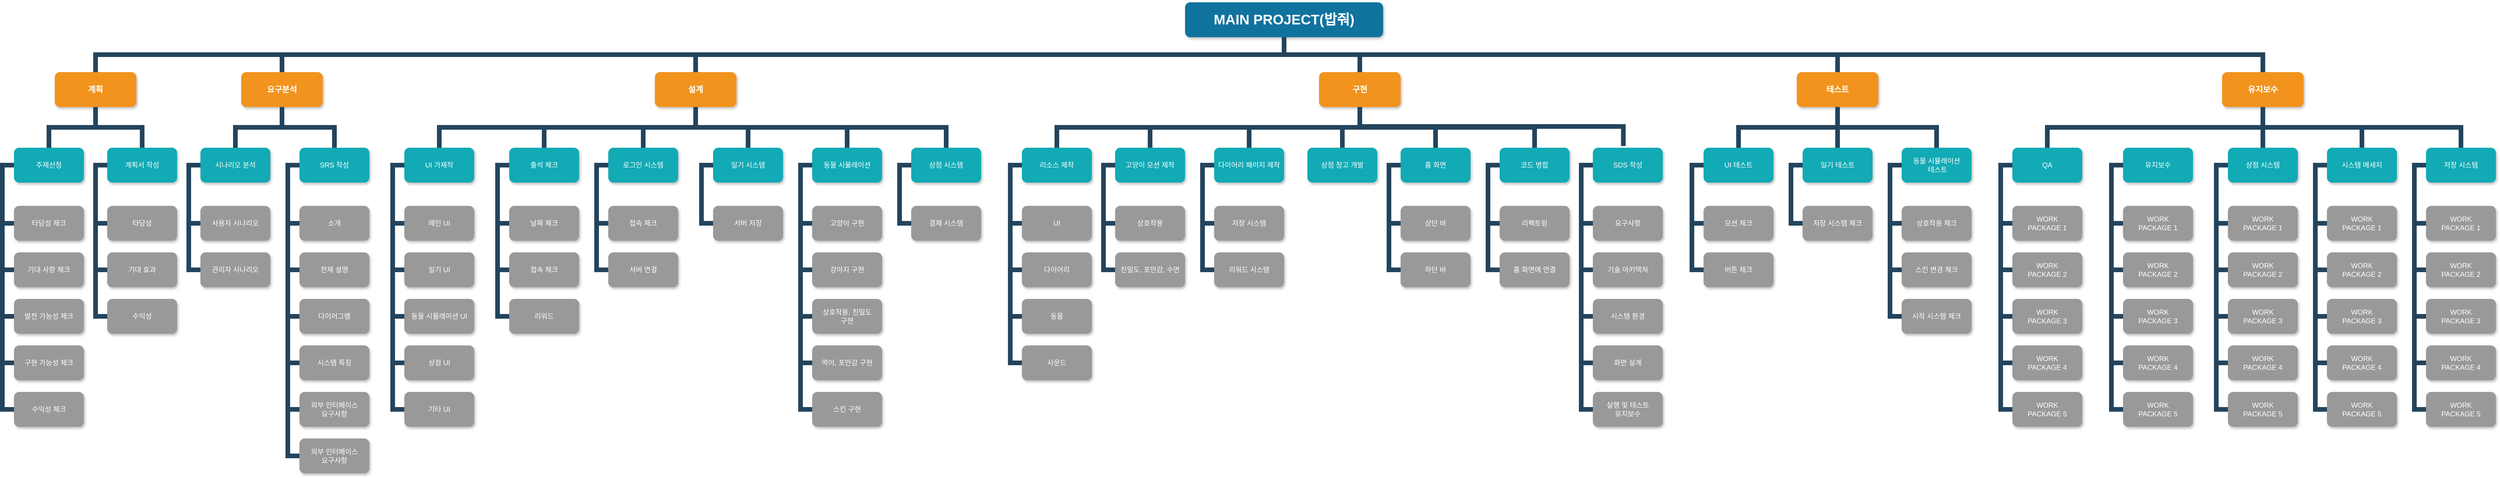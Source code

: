 <mxfile>
    <diagram name="Page-1" id="64c3da0e-402f-94eb-ee01-a36477274f13">
        <mxGraphModel dx="2564" dy="779" grid="1" gridSize="10" guides="1" tooltips="1" connect="1" arrows="1" fold="1" page="1" pageScale="1" pageWidth="1169" pageHeight="826" background="none" math="0" shadow="0">
            <root>
                <mxCell id="0"/>
                <mxCell id="1" parent="0"/>
                <mxCell id="2" value="MAIN PROJECT(밥줘)" style="whiteSpace=wrap;rounded=1;shadow=1;fillColor=#10739E;strokeColor=none;fontColor=#FFFFFF;fontStyle=1;fontSize=24" parent="1" vertex="1">
                    <mxGeometry x="1010" y="10" width="340" height="60" as="geometry"/>
                </mxCell>
                <mxCell id="3" value="계획" style="whiteSpace=wrap;rounded=1;fillColor=#F2931E;strokeColor=none;shadow=1;fontColor=#FFFFFF;fontStyle=1;fontSize=14" parent="1" vertex="1">
                    <mxGeometry x="-930" y="130.0" width="140" height="60" as="geometry"/>
                </mxCell>
                <mxCell id="4" value="요구분석" style="whiteSpace=wrap;rounded=1;fillColor=#F2931E;strokeColor=none;shadow=1;fontColor=#FFFFFF;fontStyle=1;fontSize=14" parent="1" vertex="1">
                    <mxGeometry x="-610" y="130.0" width="140" height="60" as="geometry"/>
                </mxCell>
                <mxCell id="5" value="유지보수" style="whiteSpace=wrap;rounded=1;fillColor=#F2931E;strokeColor=none;shadow=1;fontColor=#FFFFFF;fontStyle=1;fontSize=14" parent="1" vertex="1">
                    <mxGeometry x="2790" y="130.0" width="140" height="60" as="geometry"/>
                </mxCell>
                <mxCell id="6" value="설계" style="whiteSpace=wrap;rounded=1;fillColor=#F2931E;strokeColor=none;shadow=1;fontColor=#FFFFFF;fontStyle=1;fontSize=14" parent="1" vertex="1">
                    <mxGeometry x="100" y="130.0" width="140" height="60" as="geometry"/>
                </mxCell>
                <mxCell id="7" value="구현" style="whiteSpace=wrap;rounded=1;fillColor=#F2931E;strokeColor=none;shadow=1;fontColor=#FFFFFF;fontStyle=1;fontSize=14" parent="1" vertex="1">
                    <mxGeometry x="1240" y="130.0" width="140" height="60" as="geometry"/>
                </mxCell>
                <mxCell id="8" value="테스트" style="whiteSpace=wrap;rounded=1;fillColor=#F2931E;strokeColor=none;shadow=1;fontColor=#FFFFFF;fontStyle=1;fontSize=14" parent="1" vertex="1">
                    <mxGeometry x="2060" y="130.0" width="140" height="60" as="geometry"/>
                </mxCell>
                <mxCell id="10" value="주제선정" style="whiteSpace=wrap;rounded=1;fillColor=#12AAB5;strokeColor=none;shadow=1;fontColor=#FFFFFF;" parent="1" vertex="1">
                    <mxGeometry x="-1000" y="260.0" width="120" height="60" as="geometry"/>
                </mxCell>
                <mxCell id="23" value="타당성 체크" style="whiteSpace=wrap;rounded=1;fillColor=#999999;strokeColor=none;shadow=1;fontColor=#FFFFFF;fontStyle=0" parent="1" vertex="1">
                    <mxGeometry x="-1000" y="360.0" width="120" height="60" as="geometry"/>
                </mxCell>
                <mxCell id="24" value="기대 사항 체크" style="whiteSpace=wrap;rounded=1;fillColor=#999999;strokeColor=none;shadow=1;fontColor=#FFFFFF;fontStyle=0" parent="1" vertex="1">
                    <mxGeometry x="-1000" y="440.0" width="120" height="60" as="geometry"/>
                </mxCell>
                <mxCell id="25" value="발전 가능성 체크" style="whiteSpace=wrap;rounded=1;fillColor=#999999;strokeColor=none;shadow=1;fontColor=#FFFFFF;fontStyle=0" parent="1" vertex="1">
                    <mxGeometry x="-1000" y="520.0" width="120" height="60" as="geometry"/>
                </mxCell>
                <mxCell id="26" value="구현 가능성 체크" style="whiteSpace=wrap;rounded=1;fillColor=#999999;strokeColor=none;shadow=1;fontColor=#FFFFFF;fontStyle=0" parent="1" vertex="1">
                    <mxGeometry x="-1000.0" y="600.0" width="120" height="60" as="geometry"/>
                </mxCell>
                <mxCell id="27" value="수익성 체크" style="whiteSpace=wrap;rounded=1;fillColor=#999999;strokeColor=none;shadow=1;fontColor=#FFFFFF;fontStyle=0" parent="1" vertex="1">
                    <mxGeometry x="-1000.0" y="680.0" width="120" height="60" as="geometry"/>
                </mxCell>
                <mxCell id="43" value="시나리오 분석" style="whiteSpace=wrap;rounded=1;fillColor=#12AAB5;strokeColor=none;shadow=1;fontColor=#FFFFFF;" parent="1" vertex="1">
                    <mxGeometry x="-680.0" y="260.0" width="120" height="60" as="geometry"/>
                </mxCell>
                <mxCell id="44" value="SRS 작성" style="whiteSpace=wrap;rounded=1;fillColor=#12AAB5;strokeColor=none;shadow=1;fontColor=#FFFFFF;" parent="1" vertex="1">
                    <mxGeometry x="-510.0" y="260.0" width="120" height="60" as="geometry"/>
                </mxCell>
                <mxCell id="45" value="사용자 시나리오" style="whiteSpace=wrap;rounded=1;fillColor=#999999;strokeColor=none;shadow=1;fontColor=#FFFFFF;fontStyle=0" parent="1" vertex="1">
                    <mxGeometry x="-680.0" y="360.0" width="120" height="60" as="geometry"/>
                </mxCell>
                <mxCell id="46" value="관리자 시나리오" style="whiteSpace=wrap;rounded=1;fillColor=#999999;strokeColor=none;shadow=1;fontColor=#FFFFFF;fontStyle=0" parent="1" vertex="1">
                    <mxGeometry x="-680.0" y="440.0" width="120" height="60" as="geometry"/>
                </mxCell>
                <mxCell id="50" value="소개" style="whiteSpace=wrap;rounded=1;fillColor=#999999;strokeColor=none;shadow=1;fontColor=#FFFFFF;fontStyle=0" parent="1" vertex="1">
                    <mxGeometry x="-510.0" y="360.0" width="120" height="60" as="geometry"/>
                </mxCell>
                <mxCell id="51" value="전체 설명" style="whiteSpace=wrap;rounded=1;fillColor=#999999;strokeColor=none;shadow=1;fontColor=#FFFFFF;fontStyle=0" parent="1" vertex="1">
                    <mxGeometry x="-510.0" y="440.0" width="120" height="60" as="geometry"/>
                </mxCell>
                <mxCell id="52" value="다이어그램" style="whiteSpace=wrap;rounded=1;fillColor=#999999;strokeColor=none;shadow=1;fontColor=#FFFFFF;fontStyle=0" parent="1" vertex="1">
                    <mxGeometry x="-510.0" y="520.0" width="120" height="60" as="geometry"/>
                </mxCell>
                <mxCell id="53" value="시스템 특징" style="whiteSpace=wrap;rounded=1;fillColor=#999999;strokeColor=none;shadow=1;fontColor=#FFFFFF;fontStyle=0" parent="1" vertex="1">
                    <mxGeometry x="-510.0" y="600.0" width="120" height="60" as="geometry"/>
                </mxCell>
                <mxCell id="54" value="외부 인터페이스&#10;요구사항" style="whiteSpace=wrap;rounded=1;fillColor=#999999;strokeColor=none;shadow=1;fontColor=#FFFFFF;fontStyle=0" parent="1" vertex="1">
                    <mxGeometry x="-510.0" y="680.0" width="120" height="60" as="geometry"/>
                </mxCell>
                <mxCell id="103" value="" style="edgeStyle=elbowEdgeStyle;elbow=vertical;rounded=0;fontColor=#000000;endArrow=none;endFill=0;strokeWidth=8;strokeColor=#23445D;" parent="1" source="3" target="10" edge="1">
                    <mxGeometry width="100" height="100" relative="1" as="geometry">
                        <mxPoint x="-1150" y="250" as="sourcePoint"/>
                        <mxPoint x="-1050" y="150" as="targetPoint"/>
                    </mxGeometry>
                </mxCell>
                <mxCell id="105" value="" style="edgeStyle=elbowEdgeStyle;elbow=horizontal;rounded=0;fontColor=#000000;endArrow=none;endFill=0;strokeWidth=8;strokeColor=#23445D;" parent="1" source="10" target="23" edge="1">
                    <mxGeometry width="100" height="100" relative="1" as="geometry">
                        <mxPoint x="-1060" y="440" as="sourcePoint"/>
                        <mxPoint x="-960" y="340" as="targetPoint"/>
                        <Array as="points">
                            <mxPoint x="-1020" y="340"/>
                        </Array>
                    </mxGeometry>
                </mxCell>
                <mxCell id="106" value="" style="edgeStyle=elbowEdgeStyle;elbow=horizontal;rounded=0;fontColor=#000000;endArrow=none;endFill=0;strokeWidth=8;strokeColor=#23445D;" parent="1" source="10" target="24" edge="1">
                    <mxGeometry width="100" height="100" relative="1" as="geometry">
                        <mxPoint x="-990" y="300" as="sourcePoint"/>
                        <mxPoint x="-990" y="400" as="targetPoint"/>
                        <Array as="points">
                            <mxPoint x="-1020" y="360"/>
                        </Array>
                    </mxGeometry>
                </mxCell>
                <mxCell id="107" value="" style="edgeStyle=elbowEdgeStyle;elbow=horizontal;rounded=0;fontColor=#000000;endArrow=none;endFill=0;strokeWidth=8;strokeColor=#23445D;" parent="1" source="10" target="27" edge="1">
                    <mxGeometry width="100" height="100" relative="1" as="geometry">
                        <mxPoint x="-990" y="300" as="sourcePoint"/>
                        <mxPoint x="-990" y="400" as="targetPoint"/>
                        <Array as="points">
                            <mxPoint x="-1020" y="500"/>
                        </Array>
                    </mxGeometry>
                </mxCell>
                <mxCell id="109" value="" style="edgeStyle=elbowEdgeStyle;elbow=horizontal;rounded=0;fontColor=#000000;endArrow=none;endFill=0;strokeWidth=8;strokeColor=#23445D;" parent="1" source="10" target="26" edge="1">
                    <mxGeometry width="100" height="100" relative="1" as="geometry">
                        <mxPoint x="-970" y="320" as="sourcePoint"/>
                        <mxPoint x="-970" y="420" as="targetPoint"/>
                        <Array as="points">
                            <mxPoint x="-1020" y="370"/>
                        </Array>
                    </mxGeometry>
                </mxCell>
                <mxCell id="110" value="" style="edgeStyle=elbowEdgeStyle;elbow=horizontal;rounded=0;fontColor=#000000;endArrow=none;endFill=0;strokeWidth=8;strokeColor=#23445D;" parent="1" source="10" target="25" edge="1">
                    <mxGeometry width="100" height="100" relative="1" as="geometry">
                        <mxPoint x="-960" y="330" as="sourcePoint"/>
                        <mxPoint x="-960" y="430" as="targetPoint"/>
                        <Array as="points">
                            <mxPoint x="-1020" y="390"/>
                        </Array>
                    </mxGeometry>
                </mxCell>
                <mxCell id="116" value="" style="edgeStyle=elbowEdgeStyle;elbow=vertical;rounded=0;fontColor=#000000;endArrow=none;endFill=0;strokeWidth=8;strokeColor=#23445D;" parent="1" source="4" target="43" edge="1">
                    <mxGeometry width="100" height="100" relative="1" as="geometry">
                        <mxPoint x="-880" y="200.0" as="sourcePoint"/>
                        <mxPoint x="-980" y="270" as="targetPoint"/>
                    </mxGeometry>
                </mxCell>
                <mxCell id="117" value="" style="edgeStyle=elbowEdgeStyle;elbow=vertical;rounded=0;fontColor=#000000;endArrow=none;endFill=0;strokeWidth=8;strokeColor=#23445D;" parent="1" source="4" target="44" edge="1">
                    <mxGeometry width="100" height="100" relative="1" as="geometry">
                        <mxPoint x="-880" y="200.0" as="sourcePoint"/>
                        <mxPoint x="-780" y="270" as="targetPoint"/>
                    </mxGeometry>
                </mxCell>
                <mxCell id="118" value="" style="edgeStyle=elbowEdgeStyle;elbow=horizontal;rounded=0;fontColor=#000000;endArrow=none;endFill=0;strokeWidth=8;strokeColor=#23445D;" parent="1" source="43" target="45" edge="1">
                    <mxGeometry width="100" height="100" relative="1" as="geometry">
                        <mxPoint x="-700" y="290.0" as="sourcePoint"/>
                        <mxPoint x="-690.0" y="390" as="targetPoint"/>
                        <Array as="points">
                            <mxPoint x="-700" y="340"/>
                        </Array>
                    </mxGeometry>
                </mxCell>
                <mxCell id="119" value="" style="edgeStyle=elbowEdgeStyle;elbow=horizontal;rounded=0;fontColor=#000000;endArrow=none;endFill=0;strokeWidth=8;strokeColor=#23445D;" parent="1" source="43" target="46" edge="1">
                    <mxGeometry width="100" height="100" relative="1" as="geometry">
                        <mxPoint x="-690" y="290" as="sourcePoint"/>
                        <mxPoint x="-690.0" y="470" as="targetPoint"/>
                        <Array as="points">
                            <mxPoint x="-700" y="380"/>
                        </Array>
                    </mxGeometry>
                </mxCell>
                <mxCell id="123" value="" style="edgeStyle=elbowEdgeStyle;elbow=horizontal;rounded=0;fontColor=#000000;endArrow=none;endFill=0;strokeWidth=8;strokeColor=#23445D;" parent="1" source="44" target="50" edge="1">
                    <mxGeometry width="100" height="100" relative="1" as="geometry">
                        <mxPoint x="-540" y="290.0" as="sourcePoint"/>
                        <mxPoint x="-530.0" y="390" as="targetPoint"/>
                        <Array as="points">
                            <mxPoint x="-530" y="340"/>
                        </Array>
                    </mxGeometry>
                </mxCell>
                <mxCell id="124" value="" style="edgeStyle=elbowEdgeStyle;elbow=horizontal;rounded=0;fontColor=#000000;endArrow=none;endFill=0;strokeWidth=8;strokeColor=#23445D;" parent="1" source="44" target="51" edge="1">
                    <mxGeometry width="100" height="100" relative="1" as="geometry">
                        <mxPoint x="-530" y="290" as="sourcePoint"/>
                        <mxPoint x="-530.0" y="470" as="targetPoint"/>
                        <Array as="points">
                            <mxPoint x="-530" y="380"/>
                        </Array>
                    </mxGeometry>
                </mxCell>
                <mxCell id="125" value="" style="edgeStyle=elbowEdgeStyle;elbow=horizontal;rounded=0;fontColor=#000000;endArrow=none;endFill=0;strokeWidth=8;strokeColor=#23445D;" parent="1" source="44" target="54" edge="1">
                    <mxGeometry width="100" height="100" relative="1" as="geometry">
                        <mxPoint x="-530" y="290" as="sourcePoint"/>
                        <mxPoint x="-530" y="710" as="targetPoint"/>
                        <Array as="points">
                            <mxPoint x="-530" y="500"/>
                        </Array>
                    </mxGeometry>
                </mxCell>
                <mxCell id="126" value="" style="edgeStyle=elbowEdgeStyle;elbow=horizontal;rounded=0;fontColor=#000000;endArrow=none;endFill=0;strokeWidth=8;strokeColor=#23445D;" parent="1" source="44" target="53" edge="1">
                    <mxGeometry width="100" height="100" relative="1" as="geometry">
                        <mxPoint x="-530" y="290" as="sourcePoint"/>
                        <mxPoint x="-530" y="630" as="targetPoint"/>
                        <Array as="points">
                            <mxPoint x="-530" y="460"/>
                        </Array>
                    </mxGeometry>
                </mxCell>
                <mxCell id="127" value="" style="edgeStyle=elbowEdgeStyle;elbow=horizontal;rounded=0;fontColor=#000000;endArrow=none;endFill=0;strokeWidth=8;strokeColor=#23445D;" parent="1" source="44" target="52" edge="1">
                    <mxGeometry width="100" height="100" relative="1" as="geometry">
                        <mxPoint x="-530" y="290" as="sourcePoint"/>
                        <mxPoint x="-530.0" y="550" as="targetPoint"/>
                        <Array as="points">
                            <mxPoint x="-530" y="430"/>
                        </Array>
                    </mxGeometry>
                </mxCell>
                <mxCell id="133" value="출석 체크" style="whiteSpace=wrap;rounded=1;fillColor=#12AAB5;strokeColor=none;shadow=1;fontColor=#FFFFFF;" parent="1" vertex="1">
                    <mxGeometry x="-150.0" y="260.0" width="120" height="60" as="geometry"/>
                </mxCell>
                <mxCell id="134" value="로그인 시스템" style="whiteSpace=wrap;rounded=1;fillColor=#12AAB5;strokeColor=none;shadow=1;fontColor=#FFFFFF;" parent="1" vertex="1">
                    <mxGeometry x="20.0" y="260.0" width="120" height="60" as="geometry"/>
                </mxCell>
                <mxCell id="135" value="날짜 체크" style="whiteSpace=wrap;rounded=1;fillColor=#999999;strokeColor=none;shadow=1;fontColor=#FFFFFF;fontStyle=0" parent="1" vertex="1">
                    <mxGeometry x="-150.0" y="360.0" width="120" height="60" as="geometry"/>
                </mxCell>
                <mxCell id="136" value="접속 체크" style="whiteSpace=wrap;rounded=1;fillColor=#999999;strokeColor=none;shadow=1;fontColor=#FFFFFF;fontStyle=0" parent="1" vertex="1">
                    <mxGeometry x="-150.0" y="440.0" width="120" height="60" as="geometry"/>
                </mxCell>
                <mxCell id="137" value="리워드" style="whiteSpace=wrap;rounded=1;fillColor=#999999;strokeColor=none;shadow=1;fontColor=#FFFFFF;fontStyle=0" parent="1" vertex="1">
                    <mxGeometry x="-150.0" y="520.0" width="120" height="60" as="geometry"/>
                </mxCell>
                <mxCell id="140" value="접속 체크" style="whiteSpace=wrap;rounded=1;fillColor=#999999;strokeColor=none;shadow=1;fontColor=#FFFFFF;fontStyle=0" parent="1" vertex="1">
                    <mxGeometry x="20.0" y="360.0" width="120" height="60" as="geometry"/>
                </mxCell>
                <mxCell id="141" value="서버 연결" style="whiteSpace=wrap;rounded=1;fillColor=#999999;strokeColor=none;shadow=1;fontColor=#FFFFFF;fontStyle=0" parent="1" vertex="1">
                    <mxGeometry x="20.0" y="440.0" width="120" height="60" as="geometry"/>
                </mxCell>
                <mxCell id="145" value="" style="edgeStyle=elbowEdgeStyle;elbow=horizontal;rounded=0;fontColor=#000000;endArrow=none;endFill=0;strokeWidth=8;strokeColor=#23445D;" parent="1" source="133" target="135" edge="1">
                    <mxGeometry width="100" height="100" relative="1" as="geometry">
                        <mxPoint x="-170" y="290.0" as="sourcePoint"/>
                        <mxPoint x="-160.0" y="390" as="targetPoint"/>
                        <Array as="points">
                            <mxPoint x="-170" y="340"/>
                        </Array>
                    </mxGeometry>
                </mxCell>
                <mxCell id="146" value="" style="edgeStyle=elbowEdgeStyle;elbow=horizontal;rounded=0;fontColor=#000000;endArrow=none;endFill=0;strokeWidth=8;strokeColor=#23445D;" parent="1" source="133" target="136" edge="1">
                    <mxGeometry width="100" height="100" relative="1" as="geometry">
                        <mxPoint x="-160" y="290" as="sourcePoint"/>
                        <mxPoint x="-160.0" y="470" as="targetPoint"/>
                        <Array as="points">
                            <mxPoint x="-170" y="380"/>
                        </Array>
                    </mxGeometry>
                </mxCell>
                <mxCell id="149" value="" style="edgeStyle=elbowEdgeStyle;elbow=horizontal;rounded=0;fontColor=#000000;endArrow=none;endFill=0;strokeWidth=8;strokeColor=#23445D;" parent="1" source="133" target="137" edge="1">
                    <mxGeometry width="100" height="100" relative="1" as="geometry">
                        <mxPoint x="-160" y="290" as="sourcePoint"/>
                        <mxPoint x="-160.0" y="550" as="targetPoint"/>
                        <Array as="points">
                            <mxPoint x="-170" y="430"/>
                        </Array>
                    </mxGeometry>
                </mxCell>
                <mxCell id="150" value="" style="edgeStyle=elbowEdgeStyle;elbow=horizontal;rounded=0;fontColor=#000000;endArrow=none;endFill=0;strokeWidth=8;strokeColor=#23445D;" parent="1" source="134" target="140" edge="1">
                    <mxGeometry width="100" height="100" relative="1" as="geometry">
                        <mxPoint x="-10" y="290.0" as="sourcePoint"/>
                        <mxPoint x="-4.547e-13" y="390" as="targetPoint"/>
                        <Array as="points">
                            <mxPoint y="340"/>
                        </Array>
                    </mxGeometry>
                </mxCell>
                <mxCell id="151" value="" style="edgeStyle=elbowEdgeStyle;elbow=horizontal;rounded=0;fontColor=#000000;endArrow=none;endFill=0;strokeWidth=8;strokeColor=#23445D;" parent="1" source="134" target="141" edge="1">
                    <mxGeometry width="100" height="100" relative="1" as="geometry">
                        <mxPoint y="290" as="sourcePoint"/>
                        <mxPoint x="-2.274e-13" y="470" as="targetPoint"/>
                        <Array as="points">
                            <mxPoint y="380"/>
                        </Array>
                    </mxGeometry>
                </mxCell>
                <mxCell id="177" value="UI 테스트" style="whiteSpace=wrap;rounded=1;fillColor=#12AAB5;strokeColor=none;shadow=1;fontColor=#FFFFFF;" parent="1" vertex="1">
                    <mxGeometry x="1900.0" y="260.0" width="120" height="60" as="geometry"/>
                </mxCell>
                <mxCell id="178" value="일기 테스트" style="whiteSpace=wrap;rounded=1;fillColor=#12AAB5;strokeColor=none;shadow=1;fontColor=#FFFFFF;" parent="1" vertex="1">
                    <mxGeometry x="2070" y="260.0" width="120" height="60" as="geometry"/>
                </mxCell>
                <mxCell id="179" value="모션 체크" style="whiteSpace=wrap;rounded=1;fillColor=#999999;strokeColor=none;shadow=1;fontColor=#FFFFFF;fontStyle=0" parent="1" vertex="1">
                    <mxGeometry x="1900.0" y="360.0" width="120" height="60" as="geometry"/>
                </mxCell>
                <mxCell id="180" value="버튼 체크" style="whiteSpace=wrap;rounded=1;fillColor=#999999;strokeColor=none;shadow=1;fontColor=#FFFFFF;fontStyle=0" parent="1" vertex="1">
                    <mxGeometry x="1900" y="440.0" width="120" height="60" as="geometry"/>
                </mxCell>
                <mxCell id="184" value="저장 시스템 체크" style="whiteSpace=wrap;rounded=1;fillColor=#999999;strokeColor=none;shadow=1;fontColor=#FFFFFF;fontStyle=0" parent="1" vertex="1">
                    <mxGeometry x="2070.0" y="360.0" width="120" height="60" as="geometry"/>
                </mxCell>
                <mxCell id="189" value="" style="edgeStyle=elbowEdgeStyle;elbow=horizontal;rounded=0;fontColor=#000000;endArrow=none;endFill=0;strokeWidth=8;strokeColor=#23445D;" parent="1" source="177" target="179" edge="1">
                    <mxGeometry width="100" height="100" relative="1" as="geometry">
                        <mxPoint x="1880" y="290.0" as="sourcePoint"/>
                        <mxPoint x="1890.0" y="390.0" as="targetPoint"/>
                        <Array as="points">
                            <mxPoint x="1880" y="340.0"/>
                        </Array>
                    </mxGeometry>
                </mxCell>
                <mxCell id="190" value="" style="edgeStyle=elbowEdgeStyle;elbow=horizontal;rounded=0;fontColor=#000000;endArrow=none;endFill=0;strokeWidth=8;strokeColor=#23445D;" parent="1" source="177" target="180" edge="1">
                    <mxGeometry width="100" height="100" relative="1" as="geometry">
                        <mxPoint x="1890" y="290.0" as="sourcePoint"/>
                        <mxPoint x="1890.0" y="470.0" as="targetPoint"/>
                        <Array as="points">
                            <mxPoint x="1880" y="380.0"/>
                        </Array>
                    </mxGeometry>
                </mxCell>
                <mxCell id="194" value="" style="edgeStyle=elbowEdgeStyle;elbow=horizontal;rounded=0;fontColor=#000000;endArrow=none;endFill=0;strokeWidth=8;strokeColor=#23445D;" parent="1" source="178" target="184" edge="1">
                    <mxGeometry width="100" height="100" relative="1" as="geometry">
                        <mxPoint x="2040" y="290.0" as="sourcePoint"/>
                        <mxPoint x="2050.0" y="390.0" as="targetPoint"/>
                        <Array as="points">
                            <mxPoint x="2050" y="340.0"/>
                        </Array>
                    </mxGeometry>
                </mxCell>
                <mxCell id="199" value="상점 시스템" style="whiteSpace=wrap;rounded=1;fillColor=#12AAB5;strokeColor=none;shadow=1;fontColor=#FFFFFF;" parent="1" vertex="1">
                    <mxGeometry x="2800" y="260.0" width="120" height="60" as="geometry"/>
                </mxCell>
                <mxCell id="200" value="시스템 메세지" style="whiteSpace=wrap;rounded=1;fillColor=#12AAB5;strokeColor=none;shadow=1;fontColor=#FFFFFF;" parent="1" vertex="1">
                    <mxGeometry x="2970" y="260.0" width="120" height="60" as="geometry"/>
                </mxCell>
                <mxCell id="201" value="WORK&#10;PACKAGE 1" style="whiteSpace=wrap;rounded=1;fillColor=#999999;strokeColor=none;shadow=1;fontColor=#FFFFFF;fontStyle=0" parent="1" vertex="1">
                    <mxGeometry x="2800" y="360.0" width="120" height="60" as="geometry"/>
                </mxCell>
                <mxCell id="202" value="WORK&#10;PACKAGE 2" style="whiteSpace=wrap;rounded=1;fillColor=#999999;strokeColor=none;shadow=1;fontColor=#FFFFFF;fontStyle=0" parent="1" vertex="1">
                    <mxGeometry x="2800" y="440.0" width="120" height="60" as="geometry"/>
                </mxCell>
                <mxCell id="203" value="WORK&#10;PACKAGE 3" style="whiteSpace=wrap;rounded=1;fillColor=#999999;strokeColor=none;shadow=1;fontColor=#FFFFFF;fontStyle=0" parent="1" vertex="1">
                    <mxGeometry x="2800" y="520.0" width="120" height="60" as="geometry"/>
                </mxCell>
                <mxCell id="204" value="WORK&#10;PACKAGE 4" style="whiteSpace=wrap;rounded=1;fillColor=#999999;strokeColor=none;shadow=1;fontColor=#FFFFFF;fontStyle=0" parent="1" vertex="1">
                    <mxGeometry x="2800" y="600.0" width="120" height="60" as="geometry"/>
                </mxCell>
                <mxCell id="205" value="WORK&#10;PACKAGE 5" style="whiteSpace=wrap;rounded=1;fillColor=#999999;strokeColor=none;shadow=1;fontColor=#FFFFFF;fontStyle=0" parent="1" vertex="1">
                    <mxGeometry x="2800" y="680.0" width="120" height="60" as="geometry"/>
                </mxCell>
                <mxCell id="206" value="WORK&#10;PACKAGE 1" style="whiteSpace=wrap;rounded=1;fillColor=#999999;strokeColor=none;shadow=1;fontColor=#FFFFFF;fontStyle=0" parent="1" vertex="1">
                    <mxGeometry x="2970.0" y="360.0" width="120" height="60" as="geometry"/>
                </mxCell>
                <mxCell id="207" value="WORK&#10;PACKAGE 2" style="whiteSpace=wrap;rounded=1;fillColor=#999999;strokeColor=none;shadow=1;fontColor=#FFFFFF;fontStyle=0" parent="1" vertex="1">
                    <mxGeometry x="2970.0" y="440.0" width="120" height="60" as="geometry"/>
                </mxCell>
                <mxCell id="208" value="WORK&#10;PACKAGE 3" style="whiteSpace=wrap;rounded=1;fillColor=#999999;strokeColor=none;shadow=1;fontColor=#FFFFFF;fontStyle=0" parent="1" vertex="1">
                    <mxGeometry x="2970.0" y="520.0" width="120" height="60" as="geometry"/>
                </mxCell>
                <mxCell id="209" value="WORK&#10;PACKAGE 4" style="whiteSpace=wrap;rounded=1;fillColor=#999999;strokeColor=none;shadow=1;fontColor=#FFFFFF;fontStyle=0" parent="1" vertex="1">
                    <mxGeometry x="2970.0" y="600.0" width="120" height="60" as="geometry"/>
                </mxCell>
                <mxCell id="210" value="WORK&#10;PACKAGE 5" style="whiteSpace=wrap;rounded=1;fillColor=#999999;strokeColor=none;shadow=1;fontColor=#FFFFFF;fontStyle=0" parent="1" vertex="1">
                    <mxGeometry x="2970" y="680.0" width="120" height="60" as="geometry"/>
                </mxCell>
                <mxCell id="211" value="" style="edgeStyle=elbowEdgeStyle;elbow=horizontal;rounded=0;fontColor=#000000;endArrow=none;endFill=0;strokeWidth=8;strokeColor=#23445D;" parent="1" source="199" target="201" edge="1">
                    <mxGeometry width="100" height="100" relative="1" as="geometry">
                        <mxPoint x="2780" y="290.0" as="sourcePoint"/>
                        <mxPoint x="2790.0" y="390.0" as="targetPoint"/>
                        <Array as="points">
                            <mxPoint x="2780" y="340.0"/>
                        </Array>
                    </mxGeometry>
                </mxCell>
                <mxCell id="212" value="" style="edgeStyle=elbowEdgeStyle;elbow=horizontal;rounded=0;fontColor=#000000;endArrow=none;endFill=0;strokeWidth=8;strokeColor=#23445D;" parent="1" source="199" target="202" edge="1">
                    <mxGeometry width="100" height="100" relative="1" as="geometry">
                        <mxPoint x="2790" y="290.0" as="sourcePoint"/>
                        <mxPoint x="2790" y="470.0" as="targetPoint"/>
                        <Array as="points">
                            <mxPoint x="2780" y="380.0"/>
                        </Array>
                    </mxGeometry>
                </mxCell>
                <mxCell id="213" value="" style="edgeStyle=elbowEdgeStyle;elbow=horizontal;rounded=0;fontColor=#000000;endArrow=none;endFill=0;strokeWidth=8;strokeColor=#23445D;" parent="1" source="199" target="205" edge="1">
                    <mxGeometry width="100" height="100" relative="1" as="geometry">
                        <mxPoint x="2790" y="290.0" as="sourcePoint"/>
                        <mxPoint x="2790" y="710.0" as="targetPoint"/>
                        <Array as="points">
                            <mxPoint x="2780" y="510.0"/>
                        </Array>
                    </mxGeometry>
                </mxCell>
                <mxCell id="214" value="" style="edgeStyle=elbowEdgeStyle;elbow=horizontal;rounded=0;fontColor=#000000;endArrow=none;endFill=0;strokeWidth=8;strokeColor=#23445D;" parent="1" source="199" target="204" edge="1">
                    <mxGeometry width="100" height="100" relative="1" as="geometry">
                        <mxPoint x="2790" y="290.0" as="sourcePoint"/>
                        <mxPoint x="2790" y="630.0" as="targetPoint"/>
                        <Array as="points">
                            <mxPoint x="2780" y="460.0"/>
                        </Array>
                    </mxGeometry>
                </mxCell>
                <mxCell id="215" value="" style="edgeStyle=elbowEdgeStyle;elbow=horizontal;rounded=0;fontColor=#000000;endArrow=none;endFill=0;strokeWidth=8;strokeColor=#23445D;" parent="1" source="199" target="203" edge="1">
                    <mxGeometry width="100" height="100" relative="1" as="geometry">
                        <mxPoint x="2790" y="290.0" as="sourcePoint"/>
                        <mxPoint x="2790" y="550.0" as="targetPoint"/>
                        <Array as="points">
                            <mxPoint x="2780" y="430.0"/>
                        </Array>
                    </mxGeometry>
                </mxCell>
                <mxCell id="216" value="" style="edgeStyle=elbowEdgeStyle;elbow=horizontal;rounded=0;fontColor=#000000;endArrow=none;endFill=0;strokeWidth=8;strokeColor=#23445D;" parent="1" source="200" target="206" edge="1">
                    <mxGeometry width="100" height="100" relative="1" as="geometry">
                        <mxPoint x="2940" y="290.0" as="sourcePoint"/>
                        <mxPoint x="2950.0" y="390.0" as="targetPoint"/>
                        <Array as="points">
                            <mxPoint x="2950" y="340.0"/>
                        </Array>
                    </mxGeometry>
                </mxCell>
                <mxCell id="217" value="" style="edgeStyle=elbowEdgeStyle;elbow=horizontal;rounded=0;fontColor=#000000;endArrow=none;endFill=0;strokeWidth=8;strokeColor=#23445D;" parent="1" source="200" target="207" edge="1">
                    <mxGeometry width="100" height="100" relative="1" as="geometry">
                        <mxPoint x="2950" y="290.0" as="sourcePoint"/>
                        <mxPoint x="2950" y="470.0" as="targetPoint"/>
                        <Array as="points">
                            <mxPoint x="2950" y="380.0"/>
                        </Array>
                    </mxGeometry>
                </mxCell>
                <mxCell id="218" value="" style="edgeStyle=elbowEdgeStyle;elbow=horizontal;rounded=0;fontColor=#000000;endArrow=none;endFill=0;strokeWidth=8;strokeColor=#23445D;" parent="1" source="200" target="210" edge="1">
                    <mxGeometry width="100" height="100" relative="1" as="geometry">
                        <mxPoint x="2950" y="290.0" as="sourcePoint"/>
                        <mxPoint x="2950" y="710.0" as="targetPoint"/>
                        <Array as="points">
                            <mxPoint x="2950" y="500.0"/>
                        </Array>
                    </mxGeometry>
                </mxCell>
                <mxCell id="219" value="" style="edgeStyle=elbowEdgeStyle;elbow=horizontal;rounded=0;fontColor=#000000;endArrow=none;endFill=0;strokeWidth=8;strokeColor=#23445D;" parent="1" source="200" target="209" edge="1">
                    <mxGeometry width="100" height="100" relative="1" as="geometry">
                        <mxPoint x="2950" y="290.0" as="sourcePoint"/>
                        <mxPoint x="2950" y="630.0" as="targetPoint"/>
                        <Array as="points">
                            <mxPoint x="2950" y="460.0"/>
                        </Array>
                    </mxGeometry>
                </mxCell>
                <mxCell id="220" value="" style="edgeStyle=elbowEdgeStyle;elbow=horizontal;rounded=0;fontColor=#000000;endArrow=none;endFill=0;strokeWidth=8;strokeColor=#23445D;" parent="1" source="200" target="208" edge="1">
                    <mxGeometry width="100" height="100" relative="1" as="geometry">
                        <mxPoint x="2950" y="290.0" as="sourcePoint"/>
                        <mxPoint x="2950" y="550.0" as="targetPoint"/>
                        <Array as="points">
                            <mxPoint x="2950" y="430.0"/>
                        </Array>
                    </mxGeometry>
                </mxCell>
                <mxCell id="221" value="" style="edgeStyle=elbowEdgeStyle;elbow=vertical;rounded=0;fontColor=#000000;endArrow=none;endFill=0;strokeWidth=8;strokeColor=#23445D;" parent="1" source="6" target="133" edge="1">
                    <mxGeometry width="100" height="100" relative="1" as="geometry">
                        <mxPoint x="50" y="230" as="sourcePoint"/>
                        <mxPoint x="150" y="130" as="targetPoint"/>
                    </mxGeometry>
                </mxCell>
                <mxCell id="222" value="" style="edgeStyle=elbowEdgeStyle;elbow=vertical;rounded=0;fontColor=#000000;endArrow=none;endFill=0;strokeWidth=8;strokeColor=#23445D;exitX=0.5;exitY=1;exitDx=0;exitDy=0;" parent="1" source="6" target="134" edge="1">
                    <mxGeometry width="100" height="100" relative="1" as="geometry">
                        <mxPoint x="-30" y="190.0" as="sourcePoint"/>
                        <mxPoint x="130" y="140" as="targetPoint"/>
                    </mxGeometry>
                </mxCell>
                <mxCell id="225" value="" style="edgeStyle=elbowEdgeStyle;elbow=vertical;rounded=0;fontColor=#000000;endArrow=none;endFill=0;strokeWidth=8;strokeColor=#23445D;" parent="1" source="8" target="177" edge="1">
                    <mxGeometry width="100" height="100" relative="1" as="geometry">
                        <mxPoint x="1890" y="250" as="sourcePoint"/>
                        <mxPoint x="1990" y="150" as="targetPoint"/>
                    </mxGeometry>
                </mxCell>
                <mxCell id="226" value="" style="edgeStyle=elbowEdgeStyle;elbow=vertical;rounded=0;fontColor=#000000;endArrow=none;endFill=0;strokeWidth=8;strokeColor=#23445D;" parent="1" source="8" target="178" edge="1">
                    <mxGeometry width="100" height="100" relative="1" as="geometry">
                        <mxPoint x="2120" y="250" as="sourcePoint"/>
                        <mxPoint x="2220" y="150" as="targetPoint"/>
                    </mxGeometry>
                </mxCell>
                <mxCell id="227" value="" style="edgeStyle=elbowEdgeStyle;elbow=vertical;rounded=0;fontColor=#000000;endArrow=none;endFill=0;strokeWidth=8;strokeColor=#23445D;" parent="1" source="5" target="199" edge="1">
                    <mxGeometry width="100" height="100" relative="1" as="geometry">
                        <mxPoint x="2830" y="250" as="sourcePoint"/>
                        <mxPoint x="2930" y="150" as="targetPoint"/>
                    </mxGeometry>
                </mxCell>
                <mxCell id="228" value="" style="edgeStyle=elbowEdgeStyle;elbow=vertical;rounded=0;fontColor=#000000;endArrow=none;endFill=0;strokeWidth=8;strokeColor=#23445D;" parent="1" source="5" target="200" edge="1">
                    <mxGeometry width="100" height="100" relative="1" as="geometry">
                        <mxPoint x="3090" y="250" as="sourcePoint"/>
                        <mxPoint x="3190" y="150" as="targetPoint"/>
                    </mxGeometry>
                </mxCell>
                <mxCell id="229" value="" style="edgeStyle=elbowEdgeStyle;elbow=vertical;rounded=0;fontColor=#000000;endArrow=none;endFill=0;strokeWidth=8;strokeColor=#23445D;" parent="1" source="2" target="3" edge="1">
                    <mxGeometry width="100" height="100" relative="1" as="geometry">
                        <mxPoint x="880" y="100" as="sourcePoint"/>
                        <mxPoint x="980" as="targetPoint"/>
                    </mxGeometry>
                </mxCell>
                <mxCell id="230" value="" style="edgeStyle=elbowEdgeStyle;elbow=vertical;rounded=0;fontColor=#000000;endArrow=none;endFill=0;strokeWidth=8;strokeColor=#23445D;" parent="1" source="2" target="4" edge="1">
                    <mxGeometry width="100" height="100" relative="1" as="geometry">
                        <mxPoint x="890" y="110" as="sourcePoint"/>
                        <mxPoint x="990" y="10" as="targetPoint"/>
                    </mxGeometry>
                </mxCell>
                <mxCell id="231" value="" style="edgeStyle=elbowEdgeStyle;elbow=vertical;rounded=0;fontColor=#000000;endArrow=none;endFill=0;strokeWidth=8;strokeColor=#23445D;" parent="1" source="2" target="6" edge="1">
                    <mxGeometry width="100" height="100" relative="1" as="geometry">
                        <mxPoint x="900" y="120" as="sourcePoint"/>
                        <mxPoint x="1000" y="20" as="targetPoint"/>
                    </mxGeometry>
                </mxCell>
                <mxCell id="232" value="" style="edgeStyle=elbowEdgeStyle;elbow=vertical;rounded=0;fontColor=#000000;endArrow=none;endFill=0;strokeWidth=8;strokeColor=#23445D;" parent="1" source="2" target="7" edge="1">
                    <mxGeometry width="100" height="100" relative="1" as="geometry">
                        <mxPoint x="910" y="130" as="sourcePoint"/>
                        <mxPoint x="1010" y="30" as="targetPoint"/>
                    </mxGeometry>
                </mxCell>
                <mxCell id="233" value="" style="edgeStyle=elbowEdgeStyle;elbow=vertical;rounded=0;fontColor=#000000;endArrow=none;endFill=0;strokeWidth=8;strokeColor=#23445D;" parent="1" source="2" target="8" edge="1">
                    <mxGeometry width="100" height="100" relative="1" as="geometry">
                        <mxPoint x="920" y="140" as="sourcePoint"/>
                        <mxPoint x="1020" y="40" as="targetPoint"/>
                    </mxGeometry>
                </mxCell>
                <mxCell id="234" value="" style="edgeStyle=elbowEdgeStyle;elbow=vertical;rounded=0;fontColor=#000000;endArrow=none;endFill=0;strokeWidth=8;strokeColor=#23445D;" parent="1" source="2" target="5" edge="1">
                    <mxGeometry width="100" height="100" relative="1" as="geometry">
                        <mxPoint x="930" y="150" as="sourcePoint"/>
                        <mxPoint x="1030" y="50" as="targetPoint"/>
                    </mxGeometry>
                </mxCell>
                <mxCell id="ofWiquQbu_0ARYprlp63-272" value="UI 가제작" style="whiteSpace=wrap;rounded=1;fillColor=#12AAB5;strokeColor=none;shadow=1;fontColor=#FFFFFF;" parent="1" vertex="1">
                    <mxGeometry x="-330.0" y="260.0" width="120" height="60" as="geometry"/>
                </mxCell>
                <mxCell id="ofWiquQbu_0ARYprlp63-273" value="메인 UI" style="whiteSpace=wrap;rounded=1;fillColor=#999999;strokeColor=none;shadow=1;fontColor=#FFFFFF;fontStyle=0" parent="1" vertex="1">
                    <mxGeometry x="-330.0" y="360.0" width="120" height="60" as="geometry"/>
                </mxCell>
                <mxCell id="ofWiquQbu_0ARYprlp63-274" value="일기 UI" style="whiteSpace=wrap;rounded=1;fillColor=#999999;strokeColor=none;shadow=1;fontColor=#FFFFFF;fontStyle=0" parent="1" vertex="1">
                    <mxGeometry x="-330.0" y="440.0" width="120" height="60" as="geometry"/>
                </mxCell>
                <mxCell id="ofWiquQbu_0ARYprlp63-275" value="동물 시뮬레이션 UI" style="whiteSpace=wrap;rounded=1;fillColor=#999999;strokeColor=none;shadow=1;fontColor=#FFFFFF;fontStyle=0" parent="1" vertex="1">
                    <mxGeometry x="-330.0" y="520.0" width="120" height="60" as="geometry"/>
                </mxCell>
                <mxCell id="ofWiquQbu_0ARYprlp63-276" value="상점 UI" style="whiteSpace=wrap;rounded=1;fillColor=#999999;strokeColor=none;shadow=1;fontColor=#FFFFFF;fontStyle=0" parent="1" vertex="1">
                    <mxGeometry x="-330" y="600.0" width="120" height="60" as="geometry"/>
                </mxCell>
                <mxCell id="ofWiquQbu_0ARYprlp63-277" value="기타 UI" style="whiteSpace=wrap;rounded=1;fillColor=#999999;strokeColor=none;shadow=1;fontColor=#FFFFFF;fontStyle=0" parent="1" vertex="1">
                    <mxGeometry x="-330.0" y="680.0" width="120" height="60" as="geometry"/>
                </mxCell>
                <mxCell id="ofWiquQbu_0ARYprlp63-278" value="" style="edgeStyle=elbowEdgeStyle;elbow=horizontal;rounded=0;fontColor=#000000;endArrow=none;endFill=0;strokeWidth=8;strokeColor=#23445D;" parent="1" source="ofWiquQbu_0ARYprlp63-272" target="ofWiquQbu_0ARYprlp63-273" edge="1">
                    <mxGeometry width="100" height="100" relative="1" as="geometry">
                        <mxPoint x="-350" y="290.0" as="sourcePoint"/>
                        <mxPoint x="-340.0" y="390" as="targetPoint"/>
                        <Array as="points">
                            <mxPoint x="-350" y="340"/>
                        </Array>
                    </mxGeometry>
                </mxCell>
                <mxCell id="ofWiquQbu_0ARYprlp63-279" value="" style="edgeStyle=elbowEdgeStyle;elbow=horizontal;rounded=0;fontColor=#000000;endArrow=none;endFill=0;strokeWidth=8;strokeColor=#23445D;" parent="1" source="ofWiquQbu_0ARYprlp63-272" target="ofWiquQbu_0ARYprlp63-274" edge="1">
                    <mxGeometry width="100" height="100" relative="1" as="geometry">
                        <mxPoint x="-340" y="290" as="sourcePoint"/>
                        <mxPoint x="-340.0" y="470" as="targetPoint"/>
                        <Array as="points">
                            <mxPoint x="-350" y="380"/>
                        </Array>
                    </mxGeometry>
                </mxCell>
                <mxCell id="ofWiquQbu_0ARYprlp63-280" value="" style="edgeStyle=elbowEdgeStyle;elbow=horizontal;rounded=0;fontColor=#000000;endArrow=none;endFill=0;strokeWidth=8;strokeColor=#23445D;" parent="1" source="ofWiquQbu_0ARYprlp63-272" target="ofWiquQbu_0ARYprlp63-277" edge="1">
                    <mxGeometry width="100" height="100" relative="1" as="geometry">
                        <mxPoint x="-340" y="290" as="sourcePoint"/>
                        <mxPoint x="-340" y="710" as="targetPoint"/>
                        <Array as="points">
                            <mxPoint x="-350" y="510"/>
                        </Array>
                    </mxGeometry>
                </mxCell>
                <mxCell id="ofWiquQbu_0ARYprlp63-281" value="" style="edgeStyle=elbowEdgeStyle;elbow=horizontal;rounded=0;fontColor=#000000;endArrow=none;endFill=0;strokeWidth=8;strokeColor=#23445D;" parent="1" source="ofWiquQbu_0ARYprlp63-272" target="ofWiquQbu_0ARYprlp63-276" edge="1">
                    <mxGeometry width="100" height="100" relative="1" as="geometry">
                        <mxPoint x="-340" y="290" as="sourcePoint"/>
                        <mxPoint x="-340" y="630" as="targetPoint"/>
                        <Array as="points">
                            <mxPoint x="-350" y="460"/>
                        </Array>
                    </mxGeometry>
                </mxCell>
                <mxCell id="ofWiquQbu_0ARYprlp63-282" value="" style="edgeStyle=elbowEdgeStyle;elbow=horizontal;rounded=0;fontColor=#000000;endArrow=none;endFill=0;strokeWidth=8;strokeColor=#23445D;" parent="1" source="ofWiquQbu_0ARYprlp63-272" target="ofWiquQbu_0ARYprlp63-275" edge="1">
                    <mxGeometry width="100" height="100" relative="1" as="geometry">
                        <mxPoint x="-340" y="290" as="sourcePoint"/>
                        <mxPoint x="-340.0" y="550" as="targetPoint"/>
                        <Array as="points">
                            <mxPoint x="-350" y="430"/>
                        </Array>
                    </mxGeometry>
                </mxCell>
                <mxCell id="ofWiquQbu_0ARYprlp63-284" value="" style="edgeStyle=elbowEdgeStyle;elbow=vertical;rounded=0;fontColor=#000000;endArrow=none;endFill=0;strokeWidth=8;strokeColor=#23445D;" parent="1" source="6" target="ofWiquQbu_0ARYprlp63-272" edge="1">
                    <mxGeometry width="100" height="100" relative="1" as="geometry">
                        <mxPoint x="240" y="200" as="sourcePoint"/>
                        <mxPoint x="-280" y="250" as="targetPoint"/>
                    </mxGeometry>
                </mxCell>
                <mxCell id="ofWiquQbu_0ARYprlp63-309" value="일기 시스템" style="whiteSpace=wrap;rounded=1;fillColor=#12AAB5;strokeColor=none;shadow=1;fontColor=#FFFFFF;" parent="1" vertex="1">
                    <mxGeometry x="200.0" y="260.0" width="120" height="60" as="geometry"/>
                </mxCell>
                <mxCell id="ofWiquQbu_0ARYprlp63-310" value="서버 저장" style="whiteSpace=wrap;rounded=1;fillColor=#999999;strokeColor=none;shadow=1;fontColor=#FFFFFF;fontStyle=0" parent="1" vertex="1">
                    <mxGeometry x="200.0" y="360.0" width="120" height="60" as="geometry"/>
                </mxCell>
                <mxCell id="ofWiquQbu_0ARYprlp63-315" value="" style="edgeStyle=elbowEdgeStyle;elbow=horizontal;rounded=0;fontColor=#000000;endArrow=none;endFill=0;strokeWidth=8;strokeColor=#23445D;" parent="1" source="ofWiquQbu_0ARYprlp63-309" target="ofWiquQbu_0ARYprlp63-310" edge="1">
                    <mxGeometry width="100" height="100" relative="1" as="geometry">
                        <mxPoint x="170" y="290.0" as="sourcePoint"/>
                        <mxPoint x="180.0" y="390" as="targetPoint"/>
                        <Array as="points">
                            <mxPoint x="180" y="340"/>
                        </Array>
                    </mxGeometry>
                </mxCell>
                <mxCell id="ofWiquQbu_0ARYprlp63-320" value="" style="edgeStyle=elbowEdgeStyle;elbow=vertical;rounded=0;fontColor=#000000;endArrow=none;endFill=0;strokeWidth=8;strokeColor=#23445D;" parent="1" source="6" target="ofWiquQbu_0ARYprlp63-309" edge="1">
                    <mxGeometry width="100" height="100" relative="1" as="geometry">
                        <mxPoint x="240" y="190" as="sourcePoint"/>
                        <mxPoint x="310" y="140" as="targetPoint"/>
                    </mxGeometry>
                </mxCell>
                <mxCell id="ofWiquQbu_0ARYprlp63-321" value="동물 시뮬레이션" style="whiteSpace=wrap;rounded=1;fillColor=#12AAB5;strokeColor=none;shadow=1;fontColor=#FFFFFF;" parent="1" vertex="1">
                    <mxGeometry x="370.0" y="260.0" width="120" height="60" as="geometry"/>
                </mxCell>
                <mxCell id="ofWiquQbu_0ARYprlp63-322" value="고양이 구현" style="whiteSpace=wrap;rounded=1;fillColor=#999999;strokeColor=none;shadow=1;fontColor=#FFFFFF;fontStyle=0" parent="1" vertex="1">
                    <mxGeometry x="370.0" y="360.0" width="120" height="60" as="geometry"/>
                </mxCell>
                <mxCell id="ofWiquQbu_0ARYprlp63-323" value="강아지 구현" style="whiteSpace=wrap;rounded=1;fillColor=#999999;strokeColor=none;shadow=1;fontColor=#FFFFFF;fontStyle=0" parent="1" vertex="1">
                    <mxGeometry x="370.0" y="440.0" width="120" height="60" as="geometry"/>
                </mxCell>
                <mxCell id="ofWiquQbu_0ARYprlp63-324" value="상호작용, 친밀도 &#10;구현" style="whiteSpace=wrap;rounded=1;fillColor=#999999;strokeColor=none;shadow=1;fontColor=#FFFFFF;fontStyle=0" parent="1" vertex="1">
                    <mxGeometry x="370.0" y="520.0" width="120" height="60" as="geometry"/>
                </mxCell>
                <mxCell id="ofWiquQbu_0ARYprlp63-325" value="먹이, 포만감 구현" style="whiteSpace=wrap;rounded=1;fillColor=#999999;strokeColor=none;shadow=1;fontColor=#FFFFFF;fontStyle=0" parent="1" vertex="1">
                    <mxGeometry x="370.0" y="600.0" width="120" height="60" as="geometry"/>
                </mxCell>
                <mxCell id="ofWiquQbu_0ARYprlp63-326" value="스킨 구현" style="whiteSpace=wrap;rounded=1;fillColor=#999999;strokeColor=none;shadow=1;fontColor=#FFFFFF;fontStyle=0" parent="1" vertex="1">
                    <mxGeometry x="370.0" y="680.0" width="120" height="60" as="geometry"/>
                </mxCell>
                <mxCell id="ofWiquQbu_0ARYprlp63-327" value="" style="edgeStyle=elbowEdgeStyle;elbow=horizontal;rounded=0;fontColor=#000000;endArrow=none;endFill=0;strokeWidth=8;strokeColor=#23445D;" parent="1" source="ofWiquQbu_0ARYprlp63-321" target="ofWiquQbu_0ARYprlp63-322" edge="1">
                    <mxGeometry width="100" height="100" relative="1" as="geometry">
                        <mxPoint x="340" y="290.0" as="sourcePoint"/>
                        <mxPoint x="350.0" y="390" as="targetPoint"/>
                        <Array as="points">
                            <mxPoint x="350" y="340"/>
                        </Array>
                    </mxGeometry>
                </mxCell>
                <mxCell id="ofWiquQbu_0ARYprlp63-328" value="" style="edgeStyle=elbowEdgeStyle;elbow=horizontal;rounded=0;fontColor=#000000;endArrow=none;endFill=0;strokeWidth=8;strokeColor=#23445D;" parent="1" source="ofWiquQbu_0ARYprlp63-321" target="ofWiquQbu_0ARYprlp63-323" edge="1">
                    <mxGeometry width="100" height="100" relative="1" as="geometry">
                        <mxPoint x="350" y="290" as="sourcePoint"/>
                        <mxPoint x="350.0" y="470" as="targetPoint"/>
                        <Array as="points">
                            <mxPoint x="350" y="380"/>
                        </Array>
                    </mxGeometry>
                </mxCell>
                <mxCell id="ofWiquQbu_0ARYprlp63-329" value="" style="edgeStyle=elbowEdgeStyle;elbow=horizontal;rounded=0;fontColor=#000000;endArrow=none;endFill=0;strokeWidth=8;strokeColor=#23445D;" parent="1" source="ofWiquQbu_0ARYprlp63-321" target="ofWiquQbu_0ARYprlp63-326" edge="1">
                    <mxGeometry width="100" height="100" relative="1" as="geometry">
                        <mxPoint x="350" y="290" as="sourcePoint"/>
                        <mxPoint x="350" y="710" as="targetPoint"/>
                        <Array as="points">
                            <mxPoint x="350" y="500"/>
                        </Array>
                    </mxGeometry>
                </mxCell>
                <mxCell id="ofWiquQbu_0ARYprlp63-330" value="" style="edgeStyle=elbowEdgeStyle;elbow=horizontal;rounded=0;fontColor=#000000;endArrow=none;endFill=0;strokeWidth=8;strokeColor=#23445D;" parent="1" source="ofWiquQbu_0ARYprlp63-321" target="ofWiquQbu_0ARYprlp63-325" edge="1">
                    <mxGeometry width="100" height="100" relative="1" as="geometry">
                        <mxPoint x="350" y="290" as="sourcePoint"/>
                        <mxPoint x="350" y="630" as="targetPoint"/>
                        <Array as="points">
                            <mxPoint x="350" y="460"/>
                        </Array>
                    </mxGeometry>
                </mxCell>
                <mxCell id="ofWiquQbu_0ARYprlp63-331" value="" style="edgeStyle=elbowEdgeStyle;elbow=horizontal;rounded=0;fontColor=#000000;endArrow=none;endFill=0;strokeWidth=8;strokeColor=#23445D;" parent="1" source="ofWiquQbu_0ARYprlp63-321" target="ofWiquQbu_0ARYprlp63-324" edge="1">
                    <mxGeometry width="100" height="100" relative="1" as="geometry">
                        <mxPoint x="350" y="290" as="sourcePoint"/>
                        <mxPoint x="350.0" y="550" as="targetPoint"/>
                        <Array as="points">
                            <mxPoint x="350" y="430"/>
                        </Array>
                    </mxGeometry>
                </mxCell>
                <mxCell id="ofWiquQbu_0ARYprlp63-332" value="" style="edgeStyle=elbowEdgeStyle;elbow=vertical;rounded=0;fontColor=#000000;endArrow=none;endFill=0;strokeWidth=8;strokeColor=#23445D;exitX=0.5;exitY=1;exitDx=0;exitDy=0;" parent="1" source="6" target="ofWiquQbu_0ARYprlp63-321" edge="1">
                    <mxGeometry width="100" height="100" relative="1" as="geometry">
                        <mxPoint x="410" y="190" as="sourcePoint"/>
                        <mxPoint x="480" y="140" as="targetPoint"/>
                    </mxGeometry>
                </mxCell>
                <mxCell id="ofWiquQbu_0ARYprlp63-345" value="상점 창고 개발" style="whiteSpace=wrap;rounded=1;fillColor=#12AAB5;strokeColor=none;shadow=1;fontColor=#FFFFFF;" parent="1" vertex="1">
                    <mxGeometry x="1220.0" y="260.0" width="120" height="60" as="geometry"/>
                </mxCell>
                <mxCell id="ofWiquQbu_0ARYprlp63-356" value="" style="edgeStyle=elbowEdgeStyle;elbow=vertical;rounded=0;fontColor=#000000;endArrow=none;endFill=0;strokeWidth=8;strokeColor=#23445D;" parent="1" target="ofWiquQbu_0ARYprlp63-345" edge="1">
                    <mxGeometry width="100" height="100" relative="1" as="geometry">
                        <mxPoint x="1310" y="190" as="sourcePoint"/>
                        <mxPoint x="1420" y="270" as="targetPoint"/>
                    </mxGeometry>
                </mxCell>
                <mxCell id="ofWiquQbu_0ARYprlp63-357" value="상점 시스템" style="whiteSpace=wrap;rounded=1;fillColor=#12AAB5;strokeColor=none;shadow=1;fontColor=#FFFFFF;" parent="1" vertex="1">
                    <mxGeometry x="540.0" y="260.0" width="120" height="60" as="geometry"/>
                </mxCell>
                <mxCell id="ofWiquQbu_0ARYprlp63-358" value="결제 시스템" style="whiteSpace=wrap;rounded=1;fillColor=#999999;strokeColor=none;shadow=1;fontColor=#FFFFFF;fontStyle=0" parent="1" vertex="1">
                    <mxGeometry x="540.0" y="360.0" width="120" height="60" as="geometry"/>
                </mxCell>
                <mxCell id="ofWiquQbu_0ARYprlp63-363" value="" style="edgeStyle=elbowEdgeStyle;elbow=horizontal;rounded=0;fontColor=#000000;endArrow=none;endFill=0;strokeWidth=8;strokeColor=#23445D;" parent="1" source="ofWiquQbu_0ARYprlp63-357" target="ofWiquQbu_0ARYprlp63-358" edge="1">
                    <mxGeometry width="100" height="100" relative="1" as="geometry">
                        <mxPoint x="520" y="290.0" as="sourcePoint"/>
                        <mxPoint x="530.0" y="390.0" as="targetPoint"/>
                        <Array as="points">
                            <mxPoint x="520" y="340.0"/>
                        </Array>
                    </mxGeometry>
                </mxCell>
                <mxCell id="ofWiquQbu_0ARYprlp63-368" value="" style="edgeStyle=elbowEdgeStyle;elbow=vertical;rounded=0;fontColor=#000000;endArrow=none;endFill=0;strokeWidth=8;strokeColor=#23445D;exitX=0.5;exitY=1;exitDx=0;exitDy=0;" parent="1" source="6" target="ofWiquQbu_0ARYprlp63-357" edge="1">
                    <mxGeometry width="100" height="100" relative="1" as="geometry">
                        <mxPoint x="750" y="190" as="sourcePoint"/>
                        <mxPoint x="650" y="150" as="targetPoint"/>
                    </mxGeometry>
                </mxCell>
                <mxCell id="ofWiquQbu_0ARYprlp63-381" value="계획서 작성" style="whiteSpace=wrap;rounded=1;fillColor=#12AAB5;strokeColor=none;shadow=1;fontColor=#FFFFFF;" parent="1" vertex="1">
                    <mxGeometry x="-840" y="260.0" width="120" height="60" as="geometry"/>
                </mxCell>
                <mxCell id="ofWiquQbu_0ARYprlp63-382" value="타당성" style="whiteSpace=wrap;rounded=1;fillColor=#999999;strokeColor=none;shadow=1;fontColor=#FFFFFF;fontStyle=0" parent="1" vertex="1">
                    <mxGeometry x="-840" y="360.0" width="120" height="60" as="geometry"/>
                </mxCell>
                <mxCell id="ofWiquQbu_0ARYprlp63-383" value="기대 효과" style="whiteSpace=wrap;rounded=1;fillColor=#999999;strokeColor=none;shadow=1;fontColor=#FFFFFF;fontStyle=0" parent="1" vertex="1">
                    <mxGeometry x="-840" y="440.0" width="120" height="60" as="geometry"/>
                </mxCell>
                <mxCell id="ofWiquQbu_0ARYprlp63-384" value="수익성" style="whiteSpace=wrap;rounded=1;fillColor=#999999;strokeColor=none;shadow=1;fontColor=#FFFFFF;fontStyle=0" parent="1" vertex="1">
                    <mxGeometry x="-840" y="520.0" width="120" height="60" as="geometry"/>
                </mxCell>
                <mxCell id="ofWiquQbu_0ARYprlp63-387" value="" style="edgeStyle=elbowEdgeStyle;elbow=vertical;rounded=0;fontColor=#000000;endArrow=none;endFill=0;strokeWidth=8;strokeColor=#23445D;exitX=0.5;exitY=1;exitDx=0;exitDy=0;" parent="1" source="3" target="ofWiquQbu_0ARYprlp63-381" edge="1">
                    <mxGeometry width="100" height="100" relative="1" as="geometry">
                        <mxPoint x="-780" y="190" as="sourcePoint"/>
                        <mxPoint x="-890" y="150" as="targetPoint"/>
                    </mxGeometry>
                </mxCell>
                <mxCell id="ofWiquQbu_0ARYprlp63-388" value="" style="edgeStyle=elbowEdgeStyle;elbow=horizontal;rounded=0;fontColor=#000000;endArrow=none;endFill=0;strokeWidth=8;strokeColor=#23445D;" parent="1" source="ofWiquQbu_0ARYprlp63-381" target="ofWiquQbu_0ARYprlp63-382" edge="1">
                    <mxGeometry width="100" height="100" relative="1" as="geometry">
                        <mxPoint x="-900" y="440" as="sourcePoint"/>
                        <mxPoint x="-800" y="340" as="targetPoint"/>
                        <Array as="points">
                            <mxPoint x="-860" y="340"/>
                        </Array>
                    </mxGeometry>
                </mxCell>
                <mxCell id="ofWiquQbu_0ARYprlp63-389" value="" style="edgeStyle=elbowEdgeStyle;elbow=horizontal;rounded=0;fontColor=#000000;endArrow=none;endFill=0;strokeWidth=8;strokeColor=#23445D;" parent="1" source="ofWiquQbu_0ARYprlp63-381" target="ofWiquQbu_0ARYprlp63-383" edge="1">
                    <mxGeometry width="100" height="100" relative="1" as="geometry">
                        <mxPoint x="-830" y="300" as="sourcePoint"/>
                        <mxPoint x="-830" y="400" as="targetPoint"/>
                        <Array as="points">
                            <mxPoint x="-860" y="360"/>
                        </Array>
                    </mxGeometry>
                </mxCell>
                <mxCell id="ofWiquQbu_0ARYprlp63-392" value="" style="edgeStyle=elbowEdgeStyle;elbow=horizontal;rounded=0;fontColor=#000000;endArrow=none;endFill=0;strokeWidth=8;strokeColor=#23445D;" parent="1" source="ofWiquQbu_0ARYprlp63-381" target="ofWiquQbu_0ARYprlp63-384" edge="1">
                    <mxGeometry width="100" height="100" relative="1" as="geometry">
                        <mxPoint x="-800" y="330" as="sourcePoint"/>
                        <mxPoint x="-800" y="430" as="targetPoint"/>
                        <Array as="points">
                            <mxPoint x="-860" y="390"/>
                        </Array>
                    </mxGeometry>
                </mxCell>
                <mxCell id="ofWiquQbu_0ARYprlp63-393" value="리소스 제작" style="whiteSpace=wrap;rounded=1;fillColor=#12AAB5;strokeColor=none;shadow=1;fontColor=#FFFFFF;" parent="1" vertex="1">
                    <mxGeometry x="730.0" y="260.0" width="120" height="60" as="geometry"/>
                </mxCell>
                <mxCell id="ofWiquQbu_0ARYprlp63-394" value="UI" style="whiteSpace=wrap;rounded=1;fillColor=#999999;strokeColor=none;shadow=1;fontColor=#FFFFFF;fontStyle=0" parent="1" vertex="1">
                    <mxGeometry x="730.0" y="360.0" width="120" height="60" as="geometry"/>
                </mxCell>
                <mxCell id="ofWiquQbu_0ARYprlp63-395" value="다이어리" style="whiteSpace=wrap;rounded=1;fillColor=#999999;strokeColor=none;shadow=1;fontColor=#FFFFFF;fontStyle=0" parent="1" vertex="1">
                    <mxGeometry x="730.0" y="440.0" width="120" height="60" as="geometry"/>
                </mxCell>
                <mxCell id="ofWiquQbu_0ARYprlp63-396" value="동물" style="whiteSpace=wrap;rounded=1;fillColor=#999999;strokeColor=none;shadow=1;fontColor=#FFFFFF;fontStyle=0" parent="1" vertex="1">
                    <mxGeometry x="730.0" y="520.0" width="120" height="60" as="geometry"/>
                </mxCell>
                <mxCell id="ofWiquQbu_0ARYprlp63-397" value="사운드" style="whiteSpace=wrap;rounded=1;fillColor=#999999;strokeColor=none;shadow=1;fontColor=#FFFFFF;fontStyle=0" parent="1" vertex="1">
                    <mxGeometry x="730.0" y="600.0" width="120" height="60" as="geometry"/>
                </mxCell>
                <mxCell id="ofWiquQbu_0ARYprlp63-399" value="" style="edgeStyle=elbowEdgeStyle;elbow=horizontal;rounded=0;fontColor=#000000;endArrow=none;endFill=0;strokeWidth=8;strokeColor=#23445D;" parent="1" source="ofWiquQbu_0ARYprlp63-393" target="ofWiquQbu_0ARYprlp63-394" edge="1">
                    <mxGeometry width="100" height="100" relative="1" as="geometry">
                        <mxPoint x="700" y="290.0" as="sourcePoint"/>
                        <mxPoint x="710.0" y="390" as="targetPoint"/>
                        <Array as="points">
                            <mxPoint x="710" y="340"/>
                        </Array>
                    </mxGeometry>
                </mxCell>
                <mxCell id="ofWiquQbu_0ARYprlp63-400" value="" style="edgeStyle=elbowEdgeStyle;elbow=horizontal;rounded=0;fontColor=#000000;endArrow=none;endFill=0;strokeWidth=8;strokeColor=#23445D;" parent="1" source="ofWiquQbu_0ARYprlp63-393" target="ofWiquQbu_0ARYprlp63-395" edge="1">
                    <mxGeometry width="100" height="100" relative="1" as="geometry">
                        <mxPoint x="710" y="290" as="sourcePoint"/>
                        <mxPoint x="710.0" y="470" as="targetPoint"/>
                        <Array as="points">
                            <mxPoint x="710" y="380"/>
                        </Array>
                    </mxGeometry>
                </mxCell>
                <mxCell id="ofWiquQbu_0ARYprlp63-402" value="" style="edgeStyle=elbowEdgeStyle;elbow=horizontal;rounded=0;fontColor=#000000;endArrow=none;endFill=0;strokeWidth=8;strokeColor=#23445D;" parent="1" source="ofWiquQbu_0ARYprlp63-393" target="ofWiquQbu_0ARYprlp63-397" edge="1">
                    <mxGeometry width="100" height="100" relative="1" as="geometry">
                        <mxPoint x="710" y="290" as="sourcePoint"/>
                        <mxPoint x="710" y="630" as="targetPoint"/>
                        <Array as="points">
                            <mxPoint x="710" y="460"/>
                        </Array>
                    </mxGeometry>
                </mxCell>
                <mxCell id="ofWiquQbu_0ARYprlp63-403" value="" style="edgeStyle=elbowEdgeStyle;elbow=horizontal;rounded=0;fontColor=#000000;endArrow=none;endFill=0;strokeWidth=8;strokeColor=#23445D;" parent="1" source="ofWiquQbu_0ARYprlp63-393" target="ofWiquQbu_0ARYprlp63-396" edge="1">
                    <mxGeometry width="100" height="100" relative="1" as="geometry">
                        <mxPoint x="710" y="290" as="sourcePoint"/>
                        <mxPoint x="710.0" y="550" as="targetPoint"/>
                        <Array as="points">
                            <mxPoint x="710" y="430"/>
                        </Array>
                    </mxGeometry>
                </mxCell>
                <mxCell id="ofWiquQbu_0ARYprlp63-404" value="" style="edgeStyle=elbowEdgeStyle;elbow=vertical;rounded=0;fontColor=#000000;endArrow=none;endFill=0;strokeWidth=8;strokeColor=#23445D;" parent="1" source="7" target="ofWiquQbu_0ARYprlp63-393" edge="1">
                    <mxGeometry width="100" height="100" relative="1" as="geometry">
                        <mxPoint x="820" y="200" as="sourcePoint"/>
                        <mxPoint x="780" y="150" as="targetPoint"/>
                    </mxGeometry>
                </mxCell>
                <mxCell id="ofWiquQbu_0ARYprlp63-405" value="고양이 모션 제작" style="whiteSpace=wrap;rounded=1;fillColor=#12AAB5;strokeColor=none;shadow=1;fontColor=#FFFFFF;" parent="1" vertex="1">
                    <mxGeometry x="890.0" y="260.0" width="120" height="60" as="geometry"/>
                </mxCell>
                <mxCell id="ofWiquQbu_0ARYprlp63-406" value="상호작용" style="whiteSpace=wrap;rounded=1;fillColor=#999999;strokeColor=none;shadow=1;fontColor=#FFFFFF;fontStyle=0" parent="1" vertex="1">
                    <mxGeometry x="890.0" y="360.0" width="120" height="60" as="geometry"/>
                </mxCell>
                <mxCell id="ofWiquQbu_0ARYprlp63-407" value="친밀도, 포만감, 수면" style="whiteSpace=wrap;rounded=1;fillColor=#999999;strokeColor=none;shadow=1;fontColor=#FFFFFF;fontStyle=0" parent="1" vertex="1">
                    <mxGeometry x="890.0" y="440.0" width="120" height="60" as="geometry"/>
                </mxCell>
                <mxCell id="ofWiquQbu_0ARYprlp63-411" value="" style="edgeStyle=elbowEdgeStyle;elbow=horizontal;rounded=0;fontColor=#000000;endArrow=none;endFill=0;strokeWidth=8;strokeColor=#23445D;" parent="1" source="ofWiquQbu_0ARYprlp63-405" target="ofWiquQbu_0ARYprlp63-406" edge="1">
                    <mxGeometry width="100" height="100" relative="1" as="geometry">
                        <mxPoint x="860" y="290.0" as="sourcePoint"/>
                        <mxPoint x="870.0" y="390" as="targetPoint"/>
                        <Array as="points">
                            <mxPoint x="870" y="340"/>
                        </Array>
                    </mxGeometry>
                </mxCell>
                <mxCell id="ofWiquQbu_0ARYprlp63-412" value="" style="edgeStyle=elbowEdgeStyle;elbow=horizontal;rounded=0;fontColor=#000000;endArrow=none;endFill=0;strokeWidth=8;strokeColor=#23445D;" parent="1" source="ofWiquQbu_0ARYprlp63-405" target="ofWiquQbu_0ARYprlp63-407" edge="1">
                    <mxGeometry width="100" height="100" relative="1" as="geometry">
                        <mxPoint x="870" y="290" as="sourcePoint"/>
                        <mxPoint x="870.0" y="470" as="targetPoint"/>
                        <Array as="points">
                            <mxPoint x="870" y="380"/>
                        </Array>
                    </mxGeometry>
                </mxCell>
                <mxCell id="ofWiquQbu_0ARYprlp63-416" value="" style="edgeStyle=elbowEdgeStyle;elbow=vertical;rounded=0;fontColor=#000000;endArrow=none;endFill=0;strokeWidth=8;strokeColor=#23445D;" parent="1" source="7" target="ofWiquQbu_0ARYprlp63-405" edge="1">
                    <mxGeometry width="100" height="100" relative="1" as="geometry">
                        <mxPoint x="820" y="200" as="sourcePoint"/>
                        <mxPoint x="960" y="150" as="targetPoint"/>
                    </mxGeometry>
                </mxCell>
                <mxCell id="ofWiquQbu_0ARYprlp63-417" value="다이어리 패이지 제작" style="whiteSpace=wrap;rounded=1;fillColor=#12AAB5;strokeColor=none;shadow=1;fontColor=#FFFFFF;" parent="1" vertex="1">
                    <mxGeometry x="1060.0" y="260.0" width="120" height="60" as="geometry"/>
                </mxCell>
                <mxCell id="ofWiquQbu_0ARYprlp63-418" value="저장 시스템" style="whiteSpace=wrap;rounded=1;fillColor=#999999;strokeColor=none;shadow=1;fontColor=#FFFFFF;fontStyle=0" parent="1" vertex="1">
                    <mxGeometry x="1060.0" y="360.0" width="120" height="60" as="geometry"/>
                </mxCell>
                <mxCell id="ofWiquQbu_0ARYprlp63-419" value="리워드 시스템" style="whiteSpace=wrap;rounded=1;fillColor=#999999;strokeColor=none;shadow=1;fontColor=#FFFFFF;fontStyle=0" parent="1" vertex="1">
                    <mxGeometry x="1060.0" y="440.0" width="120" height="60" as="geometry"/>
                </mxCell>
                <mxCell id="ofWiquQbu_0ARYprlp63-423" value="" style="edgeStyle=elbowEdgeStyle;elbow=horizontal;rounded=0;fontColor=#000000;endArrow=none;endFill=0;strokeWidth=8;strokeColor=#23445D;" parent="1" source="ofWiquQbu_0ARYprlp63-417" target="ofWiquQbu_0ARYprlp63-418" edge="1">
                    <mxGeometry width="100" height="100" relative="1" as="geometry">
                        <mxPoint x="1030" y="290.0" as="sourcePoint"/>
                        <mxPoint x="1040.0" y="390" as="targetPoint"/>
                        <Array as="points">
                            <mxPoint x="1040" y="340"/>
                        </Array>
                    </mxGeometry>
                </mxCell>
                <mxCell id="ofWiquQbu_0ARYprlp63-424" value="" style="edgeStyle=elbowEdgeStyle;elbow=horizontal;rounded=0;fontColor=#000000;endArrow=none;endFill=0;strokeWidth=8;strokeColor=#23445D;" parent="1" source="ofWiquQbu_0ARYprlp63-417" target="ofWiquQbu_0ARYprlp63-419" edge="1">
                    <mxGeometry width="100" height="100" relative="1" as="geometry">
                        <mxPoint x="1040" y="290" as="sourcePoint"/>
                        <mxPoint x="1040.0" y="470" as="targetPoint"/>
                        <Array as="points">
                            <mxPoint x="1040" y="380"/>
                        </Array>
                    </mxGeometry>
                </mxCell>
                <mxCell id="ofWiquQbu_0ARYprlp63-428" value="" style="edgeStyle=elbowEdgeStyle;elbow=vertical;rounded=0;fontColor=#000000;endArrow=none;endFill=0;strokeWidth=8;strokeColor=#23445D;" parent="1" source="7" target="ofWiquQbu_0ARYprlp63-417" edge="1">
                    <mxGeometry width="100" height="100" relative="1" as="geometry">
                        <mxPoint x="820" y="200" as="sourcePoint"/>
                        <mxPoint x="1130" y="150" as="targetPoint"/>
                    </mxGeometry>
                </mxCell>
                <mxCell id="ofWiquQbu_0ARYprlp63-442" value="홈 화면" style="whiteSpace=wrap;rounded=1;fillColor=#12AAB5;strokeColor=none;shadow=1;fontColor=#FFFFFF;" parent="1" vertex="1">
                    <mxGeometry x="1380.0" y="260.0" width="120" height="60" as="geometry"/>
                </mxCell>
                <mxCell id="ofWiquQbu_0ARYprlp63-443" value="상단 바" style="whiteSpace=wrap;rounded=1;fillColor=#999999;strokeColor=none;shadow=1;fontColor=#FFFFFF;fontStyle=0" parent="1" vertex="1">
                    <mxGeometry x="1380.0" y="360.0" width="120" height="60" as="geometry"/>
                </mxCell>
                <mxCell id="ofWiquQbu_0ARYprlp63-444" value="하단 바" style="whiteSpace=wrap;rounded=1;fillColor=#999999;strokeColor=none;shadow=1;fontColor=#FFFFFF;fontStyle=0" parent="1" vertex="1">
                    <mxGeometry x="1380.0" y="440.0" width="120" height="60" as="geometry"/>
                </mxCell>
                <mxCell id="ofWiquQbu_0ARYprlp63-448" value="" style="edgeStyle=elbowEdgeStyle;elbow=horizontal;rounded=0;fontColor=#000000;endArrow=none;endFill=0;strokeWidth=8;strokeColor=#23445D;" parent="1" source="ofWiquQbu_0ARYprlp63-442" target="ofWiquQbu_0ARYprlp63-443" edge="1">
                    <mxGeometry width="100" height="100" relative="1" as="geometry">
                        <mxPoint x="1350" y="290.0" as="sourcePoint"/>
                        <mxPoint x="1360.0" y="390.0" as="targetPoint"/>
                        <Array as="points">
                            <mxPoint x="1360" y="340.0"/>
                        </Array>
                    </mxGeometry>
                </mxCell>
                <mxCell id="ofWiquQbu_0ARYprlp63-449" value="" style="edgeStyle=elbowEdgeStyle;elbow=horizontal;rounded=0;fontColor=#000000;endArrow=none;endFill=0;strokeWidth=8;strokeColor=#23445D;" parent="1" source="ofWiquQbu_0ARYprlp63-442" target="ofWiquQbu_0ARYprlp63-444" edge="1">
                    <mxGeometry width="100" height="100" relative="1" as="geometry">
                        <mxPoint x="1360" y="290.0" as="sourcePoint"/>
                        <mxPoint x="1360.0" y="470.0" as="targetPoint"/>
                        <Array as="points">
                            <mxPoint x="1360" y="380.0"/>
                        </Array>
                    </mxGeometry>
                </mxCell>
                <mxCell id="ofWiquQbu_0ARYprlp63-453" value="코드 병합" style="whiteSpace=wrap;rounded=1;fillColor=#12AAB5;strokeColor=none;shadow=1;fontColor=#FFFFFF;" parent="1" vertex="1">
                    <mxGeometry x="1550.0" y="260.0" width="120" height="60" as="geometry"/>
                </mxCell>
                <mxCell id="ofWiquQbu_0ARYprlp63-454" value="리펙토링" style="whiteSpace=wrap;rounded=1;fillColor=#999999;strokeColor=none;shadow=1;fontColor=#FFFFFF;fontStyle=0" parent="1" vertex="1">
                    <mxGeometry x="1550.0" y="360.0" width="120" height="60" as="geometry"/>
                </mxCell>
                <mxCell id="ofWiquQbu_0ARYprlp63-455" value="홈 화면에 연결" style="whiteSpace=wrap;rounded=1;fillColor=#999999;strokeColor=none;shadow=1;fontColor=#FFFFFF;fontStyle=0" parent="1" vertex="1">
                    <mxGeometry x="1550.0" y="440.0" width="120" height="60" as="geometry"/>
                </mxCell>
                <mxCell id="ofWiquQbu_0ARYprlp63-459" value="" style="edgeStyle=elbowEdgeStyle;elbow=horizontal;rounded=0;fontColor=#000000;endArrow=none;endFill=0;strokeWidth=8;strokeColor=#23445D;" parent="1" source="ofWiquQbu_0ARYprlp63-453" target="ofWiquQbu_0ARYprlp63-454" edge="1">
                    <mxGeometry width="100" height="100" relative="1" as="geometry">
                        <mxPoint x="1520" y="290.0" as="sourcePoint"/>
                        <mxPoint x="1530.0" y="390.0" as="targetPoint"/>
                        <Array as="points">
                            <mxPoint x="1530" y="340.0"/>
                        </Array>
                    </mxGeometry>
                </mxCell>
                <mxCell id="ofWiquQbu_0ARYprlp63-460" value="" style="edgeStyle=elbowEdgeStyle;elbow=horizontal;rounded=0;fontColor=#000000;endArrow=none;endFill=0;strokeWidth=8;strokeColor=#23445D;" parent="1" source="ofWiquQbu_0ARYprlp63-453" target="ofWiquQbu_0ARYprlp63-455" edge="1">
                    <mxGeometry width="100" height="100" relative="1" as="geometry">
                        <mxPoint x="1530" y="290.0" as="sourcePoint"/>
                        <mxPoint x="1530.0" y="470.0" as="targetPoint"/>
                        <Array as="points">
                            <mxPoint x="1530" y="380.0"/>
                        </Array>
                    </mxGeometry>
                </mxCell>
                <mxCell id="ofWiquQbu_0ARYprlp63-486" value="SDS 작성" style="whiteSpace=wrap;rounded=1;fillColor=#12AAB5;strokeColor=none;shadow=1;fontColor=#FFFFFF;" parent="1" vertex="1">
                    <mxGeometry x="1710.0" y="260.0" width="120" height="60" as="geometry"/>
                </mxCell>
                <mxCell id="ofWiquQbu_0ARYprlp63-487" value="요구사항" style="whiteSpace=wrap;rounded=1;fillColor=#999999;strokeColor=none;shadow=1;fontColor=#FFFFFF;fontStyle=0" parent="1" vertex="1">
                    <mxGeometry x="1710.0" y="360.0" width="120" height="60" as="geometry"/>
                </mxCell>
                <mxCell id="ofWiquQbu_0ARYprlp63-488" value="기술 아키택쳐" style="whiteSpace=wrap;rounded=1;fillColor=#999999;strokeColor=none;shadow=1;fontColor=#FFFFFF;fontStyle=0" parent="1" vertex="1">
                    <mxGeometry x="1710.0" y="440.0" width="120" height="60" as="geometry"/>
                </mxCell>
                <mxCell id="ofWiquQbu_0ARYprlp63-489" value="시스템 환경" style="whiteSpace=wrap;rounded=1;fillColor=#999999;strokeColor=none;shadow=1;fontColor=#FFFFFF;fontStyle=0" parent="1" vertex="1">
                    <mxGeometry x="1710.0" y="520.0" width="120" height="60" as="geometry"/>
                </mxCell>
                <mxCell id="ofWiquQbu_0ARYprlp63-490" value="화면 설계" style="whiteSpace=wrap;rounded=1;fillColor=#999999;strokeColor=none;shadow=1;fontColor=#FFFFFF;fontStyle=0" parent="1" vertex="1">
                    <mxGeometry x="1710.0" y="600.0" width="120" height="60" as="geometry"/>
                </mxCell>
                <mxCell id="ofWiquQbu_0ARYprlp63-491" value="실행 및 테스트&#10;유지보수" style="whiteSpace=wrap;rounded=1;fillColor=#999999;strokeColor=none;shadow=1;fontColor=#FFFFFF;fontStyle=0" parent="1" vertex="1">
                    <mxGeometry x="1710.0" y="680.0" width="120" height="60" as="geometry"/>
                </mxCell>
                <mxCell id="ofWiquQbu_0ARYprlp63-492" value="" style="edgeStyle=elbowEdgeStyle;elbow=horizontal;rounded=0;fontColor=#000000;endArrow=none;endFill=0;strokeWidth=8;strokeColor=#23445D;" parent="1" source="ofWiquQbu_0ARYprlp63-486" target="ofWiquQbu_0ARYprlp63-487" edge="1">
                    <mxGeometry width="100" height="100" relative="1" as="geometry">
                        <mxPoint x="1680" y="290.0" as="sourcePoint"/>
                        <mxPoint x="1690.0" y="390.0" as="targetPoint"/>
                        <Array as="points">
                            <mxPoint x="1690" y="340.0"/>
                        </Array>
                    </mxGeometry>
                </mxCell>
                <mxCell id="ofWiquQbu_0ARYprlp63-493" value="" style="edgeStyle=elbowEdgeStyle;elbow=horizontal;rounded=0;fontColor=#000000;endArrow=none;endFill=0;strokeWidth=8;strokeColor=#23445D;" parent="1" source="ofWiquQbu_0ARYprlp63-486" target="ofWiquQbu_0ARYprlp63-488" edge="1">
                    <mxGeometry width="100" height="100" relative="1" as="geometry">
                        <mxPoint x="1690" y="290.0" as="sourcePoint"/>
                        <mxPoint x="1690.0" y="470.0" as="targetPoint"/>
                        <Array as="points">
                            <mxPoint x="1690" y="380.0"/>
                        </Array>
                    </mxGeometry>
                </mxCell>
                <mxCell id="ofWiquQbu_0ARYprlp63-494" value="" style="edgeStyle=elbowEdgeStyle;elbow=horizontal;rounded=0;fontColor=#000000;endArrow=none;endFill=0;strokeWidth=8;strokeColor=#23445D;" parent="1" source="ofWiquQbu_0ARYprlp63-486" target="ofWiquQbu_0ARYprlp63-491" edge="1">
                    <mxGeometry width="100" height="100" relative="1" as="geometry">
                        <mxPoint x="1690" y="290.0" as="sourcePoint"/>
                        <mxPoint x="1690" y="710.0" as="targetPoint"/>
                        <Array as="points">
                            <mxPoint x="1690" y="500.0"/>
                        </Array>
                    </mxGeometry>
                </mxCell>
                <mxCell id="ofWiquQbu_0ARYprlp63-495" value="" style="edgeStyle=elbowEdgeStyle;elbow=horizontal;rounded=0;fontColor=#000000;endArrow=none;endFill=0;strokeWidth=8;strokeColor=#23445D;" parent="1" source="ofWiquQbu_0ARYprlp63-486" target="ofWiquQbu_0ARYprlp63-490" edge="1">
                    <mxGeometry width="100" height="100" relative="1" as="geometry">
                        <mxPoint x="1690" y="290.0" as="sourcePoint"/>
                        <mxPoint x="1690" y="630.0" as="targetPoint"/>
                        <Array as="points">
                            <mxPoint x="1690" y="460.0"/>
                        </Array>
                    </mxGeometry>
                </mxCell>
                <mxCell id="ofWiquQbu_0ARYprlp63-496" value="" style="edgeStyle=elbowEdgeStyle;elbow=horizontal;rounded=0;fontColor=#000000;endArrow=none;endFill=0;strokeWidth=8;strokeColor=#23445D;" parent="1" source="ofWiquQbu_0ARYprlp63-486" target="ofWiquQbu_0ARYprlp63-489" edge="1">
                    <mxGeometry width="100" height="100" relative="1" as="geometry">
                        <mxPoint x="1690" y="290.0" as="sourcePoint"/>
                        <mxPoint x="1690.0" y="550.0" as="targetPoint"/>
                        <Array as="points">
                            <mxPoint x="1690" y="430.0"/>
                        </Array>
                    </mxGeometry>
                </mxCell>
                <mxCell id="ofWiquQbu_0ARYprlp63-497" value="" style="edgeStyle=elbowEdgeStyle;elbow=vertical;rounded=0;fontColor=#000000;endArrow=none;endFill=0;strokeWidth=8;strokeColor=#23445D;entryX=0.5;entryY=0;entryDx=0;entryDy=0;exitX=0.5;exitY=1;exitDx=0;exitDy=0;" parent="1" source="7" target="ofWiquQbu_0ARYprlp63-442" edge="1">
                    <mxGeometry width="100" height="100" relative="1" as="geometry">
                        <mxPoint x="1320" y="200" as="sourcePoint"/>
                        <mxPoint x="1130" y="270" as="targetPoint"/>
                    </mxGeometry>
                </mxCell>
                <mxCell id="ofWiquQbu_0ARYprlp63-498" value="" style="edgeStyle=elbowEdgeStyle;elbow=vertical;rounded=0;fontColor=#000000;endArrow=none;endFill=0;strokeWidth=8;strokeColor=#23445D;entryX=0.436;entryY=-0.047;entryDx=0;entryDy=0;entryPerimeter=0;" parent="1" source="7" target="ofWiquQbu_0ARYprlp63-486" edge="1">
                    <mxGeometry width="100" height="100" relative="1" as="geometry">
                        <mxPoint x="1490" y="160" as="sourcePoint"/>
                        <mxPoint x="1620" y="230" as="targetPoint"/>
                    </mxGeometry>
                </mxCell>
                <mxCell id="ofWiquQbu_0ARYprlp63-499" value="" style="edgeStyle=elbowEdgeStyle;elbow=vertical;rounded=0;fontColor=#000000;endArrow=none;endFill=0;strokeWidth=8;strokeColor=#23445D;entryX=0.5;entryY=0;entryDx=0;entryDy=0;" parent="1" source="7" target="ofWiquQbu_0ARYprlp63-453" edge="1">
                    <mxGeometry width="100" height="100" relative="1" as="geometry">
                        <mxPoint x="1500" y="170" as="sourcePoint"/>
                        <mxPoint x="1630" y="240" as="targetPoint"/>
                    </mxGeometry>
                </mxCell>
                <mxCell id="ofWiquQbu_0ARYprlp63-501" value="동물 시뮬레이션&#10; 테스트" style="whiteSpace=wrap;rounded=1;fillColor=#12AAB5;strokeColor=none;shadow=1;fontColor=#FFFFFF;" parent="1" vertex="1">
                    <mxGeometry x="2240" y="260.0" width="120" height="60" as="geometry"/>
                </mxCell>
                <mxCell id="ofWiquQbu_0ARYprlp63-502" value="상호작용 체크" style="whiteSpace=wrap;rounded=1;fillColor=#999999;strokeColor=none;shadow=1;fontColor=#FFFFFF;fontStyle=0" parent="1" vertex="1">
                    <mxGeometry x="2240.0" y="360.0" width="120" height="60" as="geometry"/>
                </mxCell>
                <mxCell id="ofWiquQbu_0ARYprlp63-503" value="스킨 변경 체크" style="whiteSpace=wrap;rounded=1;fillColor=#999999;strokeColor=none;shadow=1;fontColor=#FFFFFF;fontStyle=0" parent="1" vertex="1">
                    <mxGeometry x="2240.0" y="440.0" width="120" height="60" as="geometry"/>
                </mxCell>
                <mxCell id="ofWiquQbu_0ARYprlp63-504" value="시작 시스템 체크" style="whiteSpace=wrap;rounded=1;fillColor=#999999;strokeColor=none;shadow=1;fontColor=#FFFFFF;fontStyle=0" parent="1" vertex="1">
                    <mxGeometry x="2240.0" y="520.0" width="120" height="60" as="geometry"/>
                </mxCell>
                <mxCell id="ofWiquQbu_0ARYprlp63-507" value="" style="edgeStyle=elbowEdgeStyle;elbow=horizontal;rounded=0;fontColor=#000000;endArrow=none;endFill=0;strokeWidth=8;strokeColor=#23445D;" parent="1" source="ofWiquQbu_0ARYprlp63-501" target="ofWiquQbu_0ARYprlp63-502" edge="1">
                    <mxGeometry width="100" height="100" relative="1" as="geometry">
                        <mxPoint x="2210" y="290.0" as="sourcePoint"/>
                        <mxPoint x="2220.0" y="390.0" as="targetPoint"/>
                        <Array as="points">
                            <mxPoint x="2220" y="340.0"/>
                        </Array>
                    </mxGeometry>
                </mxCell>
                <mxCell id="ofWiquQbu_0ARYprlp63-508" value="" style="edgeStyle=elbowEdgeStyle;elbow=horizontal;rounded=0;fontColor=#000000;endArrow=none;endFill=0;strokeWidth=8;strokeColor=#23445D;" parent="1" source="ofWiquQbu_0ARYprlp63-501" target="ofWiquQbu_0ARYprlp63-503" edge="1">
                    <mxGeometry width="100" height="100" relative="1" as="geometry">
                        <mxPoint x="2220" y="290.0" as="sourcePoint"/>
                        <mxPoint x="2220" y="470.0" as="targetPoint"/>
                        <Array as="points">
                            <mxPoint x="2220" y="380.0"/>
                        </Array>
                    </mxGeometry>
                </mxCell>
                <mxCell id="ofWiquQbu_0ARYprlp63-511" value="" style="edgeStyle=elbowEdgeStyle;elbow=horizontal;rounded=0;fontColor=#000000;endArrow=none;endFill=0;strokeWidth=8;strokeColor=#23445D;" parent="1" source="ofWiquQbu_0ARYprlp63-501" target="ofWiquQbu_0ARYprlp63-504" edge="1">
                    <mxGeometry width="100" height="100" relative="1" as="geometry">
                        <mxPoint x="2220" y="290.0" as="sourcePoint"/>
                        <mxPoint x="2220" y="550.0" as="targetPoint"/>
                        <Array as="points">
                            <mxPoint x="2220" y="430.0"/>
                        </Array>
                    </mxGeometry>
                </mxCell>
                <mxCell id="ofWiquQbu_0ARYprlp63-512" value="" style="edgeStyle=elbowEdgeStyle;elbow=vertical;rounded=0;fontColor=#000000;endArrow=none;endFill=0;strokeWidth=8;strokeColor=#23445D;entryX=0.5;entryY=0;entryDx=0;entryDy=0;exitX=0.5;exitY=1;exitDx=0;exitDy=0;" parent="1" source="8" target="ofWiquQbu_0ARYprlp63-501" edge="1">
                    <mxGeometry width="100" height="100" relative="1" as="geometry">
                        <mxPoint x="2060" y="200" as="sourcePoint"/>
                        <mxPoint x="2160" y="270" as="targetPoint"/>
                    </mxGeometry>
                </mxCell>
                <mxCell id="ofWiquQbu_0ARYprlp63-547" value="QA" style="whiteSpace=wrap;rounded=1;fillColor=#12AAB5;strokeColor=none;shadow=1;fontColor=#FFFFFF;" parent="1" vertex="1">
                    <mxGeometry x="2430" y="260.0" width="120" height="60" as="geometry"/>
                </mxCell>
                <mxCell id="ofWiquQbu_0ARYprlp63-548" value="WORK&#10;PACKAGE 1" style="whiteSpace=wrap;rounded=1;fillColor=#999999;strokeColor=none;shadow=1;fontColor=#FFFFFF;fontStyle=0" parent="1" vertex="1">
                    <mxGeometry x="2430" y="360.0" width="120" height="60" as="geometry"/>
                </mxCell>
                <mxCell id="ofWiquQbu_0ARYprlp63-549" value="WORK&#10;PACKAGE 2" style="whiteSpace=wrap;rounded=1;fillColor=#999999;strokeColor=none;shadow=1;fontColor=#FFFFFF;fontStyle=0" parent="1" vertex="1">
                    <mxGeometry x="2430" y="440.0" width="120" height="60" as="geometry"/>
                </mxCell>
                <mxCell id="ofWiquQbu_0ARYprlp63-550" value="WORK&#10;PACKAGE 3" style="whiteSpace=wrap;rounded=1;fillColor=#999999;strokeColor=none;shadow=1;fontColor=#FFFFFF;fontStyle=0" parent="1" vertex="1">
                    <mxGeometry x="2430" y="520.0" width="120" height="60" as="geometry"/>
                </mxCell>
                <mxCell id="ofWiquQbu_0ARYprlp63-551" value="WORK&#10;PACKAGE 4" style="whiteSpace=wrap;rounded=1;fillColor=#999999;strokeColor=none;shadow=1;fontColor=#FFFFFF;fontStyle=0" parent="1" vertex="1">
                    <mxGeometry x="2430" y="600.0" width="120" height="60" as="geometry"/>
                </mxCell>
                <mxCell id="ofWiquQbu_0ARYprlp63-552" value="WORK&#10;PACKAGE 5" style="whiteSpace=wrap;rounded=1;fillColor=#999999;strokeColor=none;shadow=1;fontColor=#FFFFFF;fontStyle=0" parent="1" vertex="1">
                    <mxGeometry x="2430" y="680.0" width="120" height="60" as="geometry"/>
                </mxCell>
                <mxCell id="ofWiquQbu_0ARYprlp63-553" value="" style="edgeStyle=elbowEdgeStyle;elbow=horizontal;rounded=0;fontColor=#000000;endArrow=none;endFill=0;strokeWidth=8;strokeColor=#23445D;" parent="1" source="ofWiquQbu_0ARYprlp63-547" target="ofWiquQbu_0ARYprlp63-548" edge="1">
                    <mxGeometry width="100" height="100" relative="1" as="geometry">
                        <mxPoint x="2410" y="290.0" as="sourcePoint"/>
                        <mxPoint x="2420.0" y="390.0" as="targetPoint"/>
                        <Array as="points">
                            <mxPoint x="2410" y="340.0"/>
                        </Array>
                    </mxGeometry>
                </mxCell>
                <mxCell id="ofWiquQbu_0ARYprlp63-554" value="" style="edgeStyle=elbowEdgeStyle;elbow=horizontal;rounded=0;fontColor=#000000;endArrow=none;endFill=0;strokeWidth=8;strokeColor=#23445D;" parent="1" source="ofWiquQbu_0ARYprlp63-547" target="ofWiquQbu_0ARYprlp63-549" edge="1">
                    <mxGeometry width="100" height="100" relative="1" as="geometry">
                        <mxPoint x="2420" y="290.0" as="sourcePoint"/>
                        <mxPoint x="2420" y="470.0" as="targetPoint"/>
                        <Array as="points">
                            <mxPoint x="2410" y="380.0"/>
                        </Array>
                    </mxGeometry>
                </mxCell>
                <mxCell id="ofWiquQbu_0ARYprlp63-555" value="" style="edgeStyle=elbowEdgeStyle;elbow=horizontal;rounded=0;fontColor=#000000;endArrow=none;endFill=0;strokeWidth=8;strokeColor=#23445D;" parent="1" source="ofWiquQbu_0ARYprlp63-547" target="ofWiquQbu_0ARYprlp63-552" edge="1">
                    <mxGeometry width="100" height="100" relative="1" as="geometry">
                        <mxPoint x="2420" y="290.0" as="sourcePoint"/>
                        <mxPoint x="2420" y="710.0" as="targetPoint"/>
                        <Array as="points">
                            <mxPoint x="2410" y="510.0"/>
                        </Array>
                    </mxGeometry>
                </mxCell>
                <mxCell id="ofWiquQbu_0ARYprlp63-556" value="" style="edgeStyle=elbowEdgeStyle;elbow=horizontal;rounded=0;fontColor=#000000;endArrow=none;endFill=0;strokeWidth=8;strokeColor=#23445D;" parent="1" source="ofWiquQbu_0ARYprlp63-547" target="ofWiquQbu_0ARYprlp63-551" edge="1">
                    <mxGeometry width="100" height="100" relative="1" as="geometry">
                        <mxPoint x="2420" y="290.0" as="sourcePoint"/>
                        <mxPoint x="2420" y="630.0" as="targetPoint"/>
                        <Array as="points">
                            <mxPoint x="2410" y="460.0"/>
                        </Array>
                    </mxGeometry>
                </mxCell>
                <mxCell id="ofWiquQbu_0ARYprlp63-557" value="" style="edgeStyle=elbowEdgeStyle;elbow=horizontal;rounded=0;fontColor=#000000;endArrow=none;endFill=0;strokeWidth=8;strokeColor=#23445D;" parent="1" source="ofWiquQbu_0ARYprlp63-547" target="ofWiquQbu_0ARYprlp63-550" edge="1">
                    <mxGeometry width="100" height="100" relative="1" as="geometry">
                        <mxPoint x="2420" y="290.0" as="sourcePoint"/>
                        <mxPoint x="2420" y="550.0" as="targetPoint"/>
                        <Array as="points">
                            <mxPoint x="2410" y="430.0"/>
                        </Array>
                    </mxGeometry>
                </mxCell>
                <mxCell id="ofWiquQbu_0ARYprlp63-558" value="" style="edgeStyle=elbowEdgeStyle;elbow=vertical;rounded=0;fontColor=#000000;endArrow=none;endFill=0;strokeWidth=8;strokeColor=#23445D;entryX=0.5;entryY=0;entryDx=0;entryDy=0;" parent="1" source="5" target="ofWiquQbu_0ARYprlp63-547" edge="1">
                    <mxGeometry width="100" height="100" relative="1" as="geometry">
                        <mxPoint x="3020" y="200" as="sourcePoint"/>
                        <mxPoint x="2920" y="270" as="targetPoint"/>
                    </mxGeometry>
                </mxCell>
                <mxCell id="ofWiquQbu_0ARYprlp63-559" value="유지보수" style="whiteSpace=wrap;rounded=1;fillColor=#12AAB5;strokeColor=none;shadow=1;fontColor=#FFFFFF;" parent="1" vertex="1">
                    <mxGeometry x="2620" y="260.0" width="120" height="60" as="geometry"/>
                </mxCell>
                <mxCell id="ofWiquQbu_0ARYprlp63-560" value="WORK&#10;PACKAGE 1" style="whiteSpace=wrap;rounded=1;fillColor=#999999;strokeColor=none;shadow=1;fontColor=#FFFFFF;fontStyle=0" parent="1" vertex="1">
                    <mxGeometry x="2620" y="360.0" width="120" height="60" as="geometry"/>
                </mxCell>
                <mxCell id="ofWiquQbu_0ARYprlp63-561" value="WORK&#10;PACKAGE 2" style="whiteSpace=wrap;rounded=1;fillColor=#999999;strokeColor=none;shadow=1;fontColor=#FFFFFF;fontStyle=0" parent="1" vertex="1">
                    <mxGeometry x="2620" y="440.0" width="120" height="60" as="geometry"/>
                </mxCell>
                <mxCell id="ofWiquQbu_0ARYprlp63-562" value="WORK&#10;PACKAGE 3" style="whiteSpace=wrap;rounded=1;fillColor=#999999;strokeColor=none;shadow=1;fontColor=#FFFFFF;fontStyle=0" parent="1" vertex="1">
                    <mxGeometry x="2620" y="520.0" width="120" height="60" as="geometry"/>
                </mxCell>
                <mxCell id="ofWiquQbu_0ARYprlp63-563" value="WORK&#10;PACKAGE 4" style="whiteSpace=wrap;rounded=1;fillColor=#999999;strokeColor=none;shadow=1;fontColor=#FFFFFF;fontStyle=0" parent="1" vertex="1">
                    <mxGeometry x="2620" y="600.0" width="120" height="60" as="geometry"/>
                </mxCell>
                <mxCell id="ofWiquQbu_0ARYprlp63-564" value="WORK&#10;PACKAGE 5" style="whiteSpace=wrap;rounded=1;fillColor=#999999;strokeColor=none;shadow=1;fontColor=#FFFFFF;fontStyle=0" parent="1" vertex="1">
                    <mxGeometry x="2620" y="680.0" width="120" height="60" as="geometry"/>
                </mxCell>
                <mxCell id="ofWiquQbu_0ARYprlp63-565" value="" style="edgeStyle=elbowEdgeStyle;elbow=horizontal;rounded=0;fontColor=#000000;endArrow=none;endFill=0;strokeWidth=8;strokeColor=#23445D;" parent="1" source="ofWiquQbu_0ARYprlp63-559" target="ofWiquQbu_0ARYprlp63-560" edge="1">
                    <mxGeometry width="100" height="100" relative="1" as="geometry">
                        <mxPoint x="2600" y="290.0" as="sourcePoint"/>
                        <mxPoint x="2610.0" y="390.0" as="targetPoint"/>
                        <Array as="points">
                            <mxPoint x="2600" y="340.0"/>
                        </Array>
                    </mxGeometry>
                </mxCell>
                <mxCell id="ofWiquQbu_0ARYprlp63-566" value="" style="edgeStyle=elbowEdgeStyle;elbow=horizontal;rounded=0;fontColor=#000000;endArrow=none;endFill=0;strokeWidth=8;strokeColor=#23445D;" parent="1" source="ofWiquQbu_0ARYprlp63-559" target="ofWiquQbu_0ARYprlp63-561" edge="1">
                    <mxGeometry width="100" height="100" relative="1" as="geometry">
                        <mxPoint x="2610" y="290.0" as="sourcePoint"/>
                        <mxPoint x="2610" y="470.0" as="targetPoint"/>
                        <Array as="points">
                            <mxPoint x="2600" y="380.0"/>
                        </Array>
                    </mxGeometry>
                </mxCell>
                <mxCell id="ofWiquQbu_0ARYprlp63-567" value="" style="edgeStyle=elbowEdgeStyle;elbow=horizontal;rounded=0;fontColor=#000000;endArrow=none;endFill=0;strokeWidth=8;strokeColor=#23445D;" parent="1" source="ofWiquQbu_0ARYprlp63-559" target="ofWiquQbu_0ARYprlp63-564" edge="1">
                    <mxGeometry width="100" height="100" relative="1" as="geometry">
                        <mxPoint x="2610" y="290.0" as="sourcePoint"/>
                        <mxPoint x="2610" y="710.0" as="targetPoint"/>
                        <Array as="points">
                            <mxPoint x="2600" y="510.0"/>
                        </Array>
                    </mxGeometry>
                </mxCell>
                <mxCell id="ofWiquQbu_0ARYprlp63-568" value="" style="edgeStyle=elbowEdgeStyle;elbow=horizontal;rounded=0;fontColor=#000000;endArrow=none;endFill=0;strokeWidth=8;strokeColor=#23445D;" parent="1" source="ofWiquQbu_0ARYprlp63-559" target="ofWiquQbu_0ARYprlp63-563" edge="1">
                    <mxGeometry width="100" height="100" relative="1" as="geometry">
                        <mxPoint x="2610" y="290.0" as="sourcePoint"/>
                        <mxPoint x="2610" y="630.0" as="targetPoint"/>
                        <Array as="points">
                            <mxPoint x="2600" y="460.0"/>
                        </Array>
                    </mxGeometry>
                </mxCell>
                <mxCell id="ofWiquQbu_0ARYprlp63-569" value="" style="edgeStyle=elbowEdgeStyle;elbow=horizontal;rounded=0;fontColor=#000000;endArrow=none;endFill=0;strokeWidth=8;strokeColor=#23445D;" parent="1" source="ofWiquQbu_0ARYprlp63-559" target="ofWiquQbu_0ARYprlp63-562" edge="1">
                    <mxGeometry width="100" height="100" relative="1" as="geometry">
                        <mxPoint x="2610" y="290.0" as="sourcePoint"/>
                        <mxPoint x="2610" y="550.0" as="targetPoint"/>
                        <Array as="points">
                            <mxPoint x="2600" y="430.0"/>
                        </Array>
                    </mxGeometry>
                </mxCell>
                <mxCell id="ofWiquQbu_0ARYprlp63-570" value="저장 시스템" style="whiteSpace=wrap;rounded=1;fillColor=#12AAB5;strokeColor=none;shadow=1;fontColor=#FFFFFF;" parent="1" vertex="1">
                    <mxGeometry x="3140" y="260.0" width="120" height="60" as="geometry"/>
                </mxCell>
                <mxCell id="ofWiquQbu_0ARYprlp63-571" value="WORK&#10;PACKAGE 1" style="whiteSpace=wrap;rounded=1;fillColor=#999999;strokeColor=none;shadow=1;fontColor=#FFFFFF;fontStyle=0" parent="1" vertex="1">
                    <mxGeometry x="3140.0" y="360.0" width="120" height="60" as="geometry"/>
                </mxCell>
                <mxCell id="ofWiquQbu_0ARYprlp63-572" value="WORK&#10;PACKAGE 2" style="whiteSpace=wrap;rounded=1;fillColor=#999999;strokeColor=none;shadow=1;fontColor=#FFFFFF;fontStyle=0" parent="1" vertex="1">
                    <mxGeometry x="3140.0" y="440.0" width="120" height="60" as="geometry"/>
                </mxCell>
                <mxCell id="ofWiquQbu_0ARYprlp63-573" value="WORK&#10;PACKAGE 3" style="whiteSpace=wrap;rounded=1;fillColor=#999999;strokeColor=none;shadow=1;fontColor=#FFFFFF;fontStyle=0" parent="1" vertex="1">
                    <mxGeometry x="3140.0" y="520.0" width="120" height="60" as="geometry"/>
                </mxCell>
                <mxCell id="ofWiquQbu_0ARYprlp63-574" value="WORK&#10;PACKAGE 4" style="whiteSpace=wrap;rounded=1;fillColor=#999999;strokeColor=none;shadow=1;fontColor=#FFFFFF;fontStyle=0" parent="1" vertex="1">
                    <mxGeometry x="3140.0" y="600.0" width="120" height="60" as="geometry"/>
                </mxCell>
                <mxCell id="ofWiquQbu_0ARYprlp63-575" value="WORK&#10;PACKAGE 5" style="whiteSpace=wrap;rounded=1;fillColor=#999999;strokeColor=none;shadow=1;fontColor=#FFFFFF;fontStyle=0" parent="1" vertex="1">
                    <mxGeometry x="3140" y="680.0" width="120" height="60" as="geometry"/>
                </mxCell>
                <mxCell id="ofWiquQbu_0ARYprlp63-576" value="" style="edgeStyle=elbowEdgeStyle;elbow=horizontal;rounded=0;fontColor=#000000;endArrow=none;endFill=0;strokeWidth=8;strokeColor=#23445D;" parent="1" source="ofWiquQbu_0ARYprlp63-570" target="ofWiquQbu_0ARYprlp63-571" edge="1">
                    <mxGeometry width="100" height="100" relative="1" as="geometry">
                        <mxPoint x="3110" y="290.0" as="sourcePoint"/>
                        <mxPoint x="3120.0" y="390.0" as="targetPoint"/>
                        <Array as="points">
                            <mxPoint x="3120" y="340.0"/>
                        </Array>
                    </mxGeometry>
                </mxCell>
                <mxCell id="ofWiquQbu_0ARYprlp63-577" value="" style="edgeStyle=elbowEdgeStyle;elbow=horizontal;rounded=0;fontColor=#000000;endArrow=none;endFill=0;strokeWidth=8;strokeColor=#23445D;" parent="1" source="ofWiquQbu_0ARYprlp63-570" target="ofWiquQbu_0ARYprlp63-572" edge="1">
                    <mxGeometry width="100" height="100" relative="1" as="geometry">
                        <mxPoint x="3120" y="290.0" as="sourcePoint"/>
                        <mxPoint x="3120" y="470.0" as="targetPoint"/>
                        <Array as="points">
                            <mxPoint x="3120" y="380.0"/>
                        </Array>
                    </mxGeometry>
                </mxCell>
                <mxCell id="ofWiquQbu_0ARYprlp63-578" value="" style="edgeStyle=elbowEdgeStyle;elbow=horizontal;rounded=0;fontColor=#000000;endArrow=none;endFill=0;strokeWidth=8;strokeColor=#23445D;" parent="1" source="ofWiquQbu_0ARYprlp63-570" target="ofWiquQbu_0ARYprlp63-575" edge="1">
                    <mxGeometry width="100" height="100" relative="1" as="geometry">
                        <mxPoint x="3120" y="290.0" as="sourcePoint"/>
                        <mxPoint x="3120" y="710.0" as="targetPoint"/>
                        <Array as="points">
                            <mxPoint x="3120" y="500.0"/>
                        </Array>
                    </mxGeometry>
                </mxCell>
                <mxCell id="ofWiquQbu_0ARYprlp63-579" value="" style="edgeStyle=elbowEdgeStyle;elbow=horizontal;rounded=0;fontColor=#000000;endArrow=none;endFill=0;strokeWidth=8;strokeColor=#23445D;" parent="1" source="ofWiquQbu_0ARYprlp63-570" target="ofWiquQbu_0ARYprlp63-574" edge="1">
                    <mxGeometry width="100" height="100" relative="1" as="geometry">
                        <mxPoint x="3120" y="290.0" as="sourcePoint"/>
                        <mxPoint x="3120" y="630.0" as="targetPoint"/>
                        <Array as="points">
                            <mxPoint x="3120" y="460.0"/>
                        </Array>
                    </mxGeometry>
                </mxCell>
                <mxCell id="ofWiquQbu_0ARYprlp63-580" value="" style="edgeStyle=elbowEdgeStyle;elbow=horizontal;rounded=0;fontColor=#000000;endArrow=none;endFill=0;strokeWidth=8;strokeColor=#23445D;" parent="1" source="ofWiquQbu_0ARYprlp63-570" target="ofWiquQbu_0ARYprlp63-573" edge="1">
                    <mxGeometry width="100" height="100" relative="1" as="geometry">
                        <mxPoint x="3120" y="290.0" as="sourcePoint"/>
                        <mxPoint x="3120" y="550.0" as="targetPoint"/>
                        <Array as="points">
                            <mxPoint x="3120" y="430.0"/>
                        </Array>
                    </mxGeometry>
                </mxCell>
                <mxCell id="ofWiquQbu_0ARYprlp63-581" value="" style="edgeStyle=elbowEdgeStyle;elbow=vertical;rounded=0;fontColor=#000000;endArrow=none;endFill=0;strokeWidth=8;strokeColor=#23445D;entryX=0.5;entryY=0;entryDx=0;entryDy=0;" parent="1" source="5" target="ofWiquQbu_0ARYprlp63-570" edge="1">
                    <mxGeometry width="100" height="100" relative="1" as="geometry">
                        <mxPoint x="3020" y="200" as="sourcePoint"/>
                        <mxPoint x="3040" y="270" as="targetPoint"/>
                    </mxGeometry>
                </mxCell>
                <mxCell id="ofWiquQbu_0ARYprlp63-582" value="외부 인터페이스&#10;요구사항" style="whiteSpace=wrap;rounded=1;fillColor=#999999;strokeColor=none;shadow=1;fontColor=#FFFFFF;fontStyle=0" parent="1" vertex="1">
                    <mxGeometry x="-510.0" y="760.0" width="120" height="60" as="geometry"/>
                </mxCell>
                <mxCell id="ofWiquQbu_0ARYprlp63-583" value="" style="edgeStyle=elbowEdgeStyle;elbow=horizontal;rounded=0;fontColor=#000000;endArrow=none;endFill=0;strokeWidth=8;strokeColor=#23445D;entryX=0;entryY=0.5;entryDx=0;entryDy=0;exitX=0;exitY=0.5;exitDx=0;exitDy=0;" parent="1" source="44" target="ofWiquQbu_0ARYprlp63-582" edge="1">
                    <mxGeometry width="100" height="100" relative="1" as="geometry">
                        <mxPoint x="-500" y="300" as="sourcePoint"/>
                        <mxPoint x="-500" y="720" as="targetPoint"/>
                        <Array as="points">
                            <mxPoint x="-530" y="540"/>
                        </Array>
                    </mxGeometry>
                </mxCell>
            </root>
        </mxGraphModel>
    </diagram>
</mxfile>